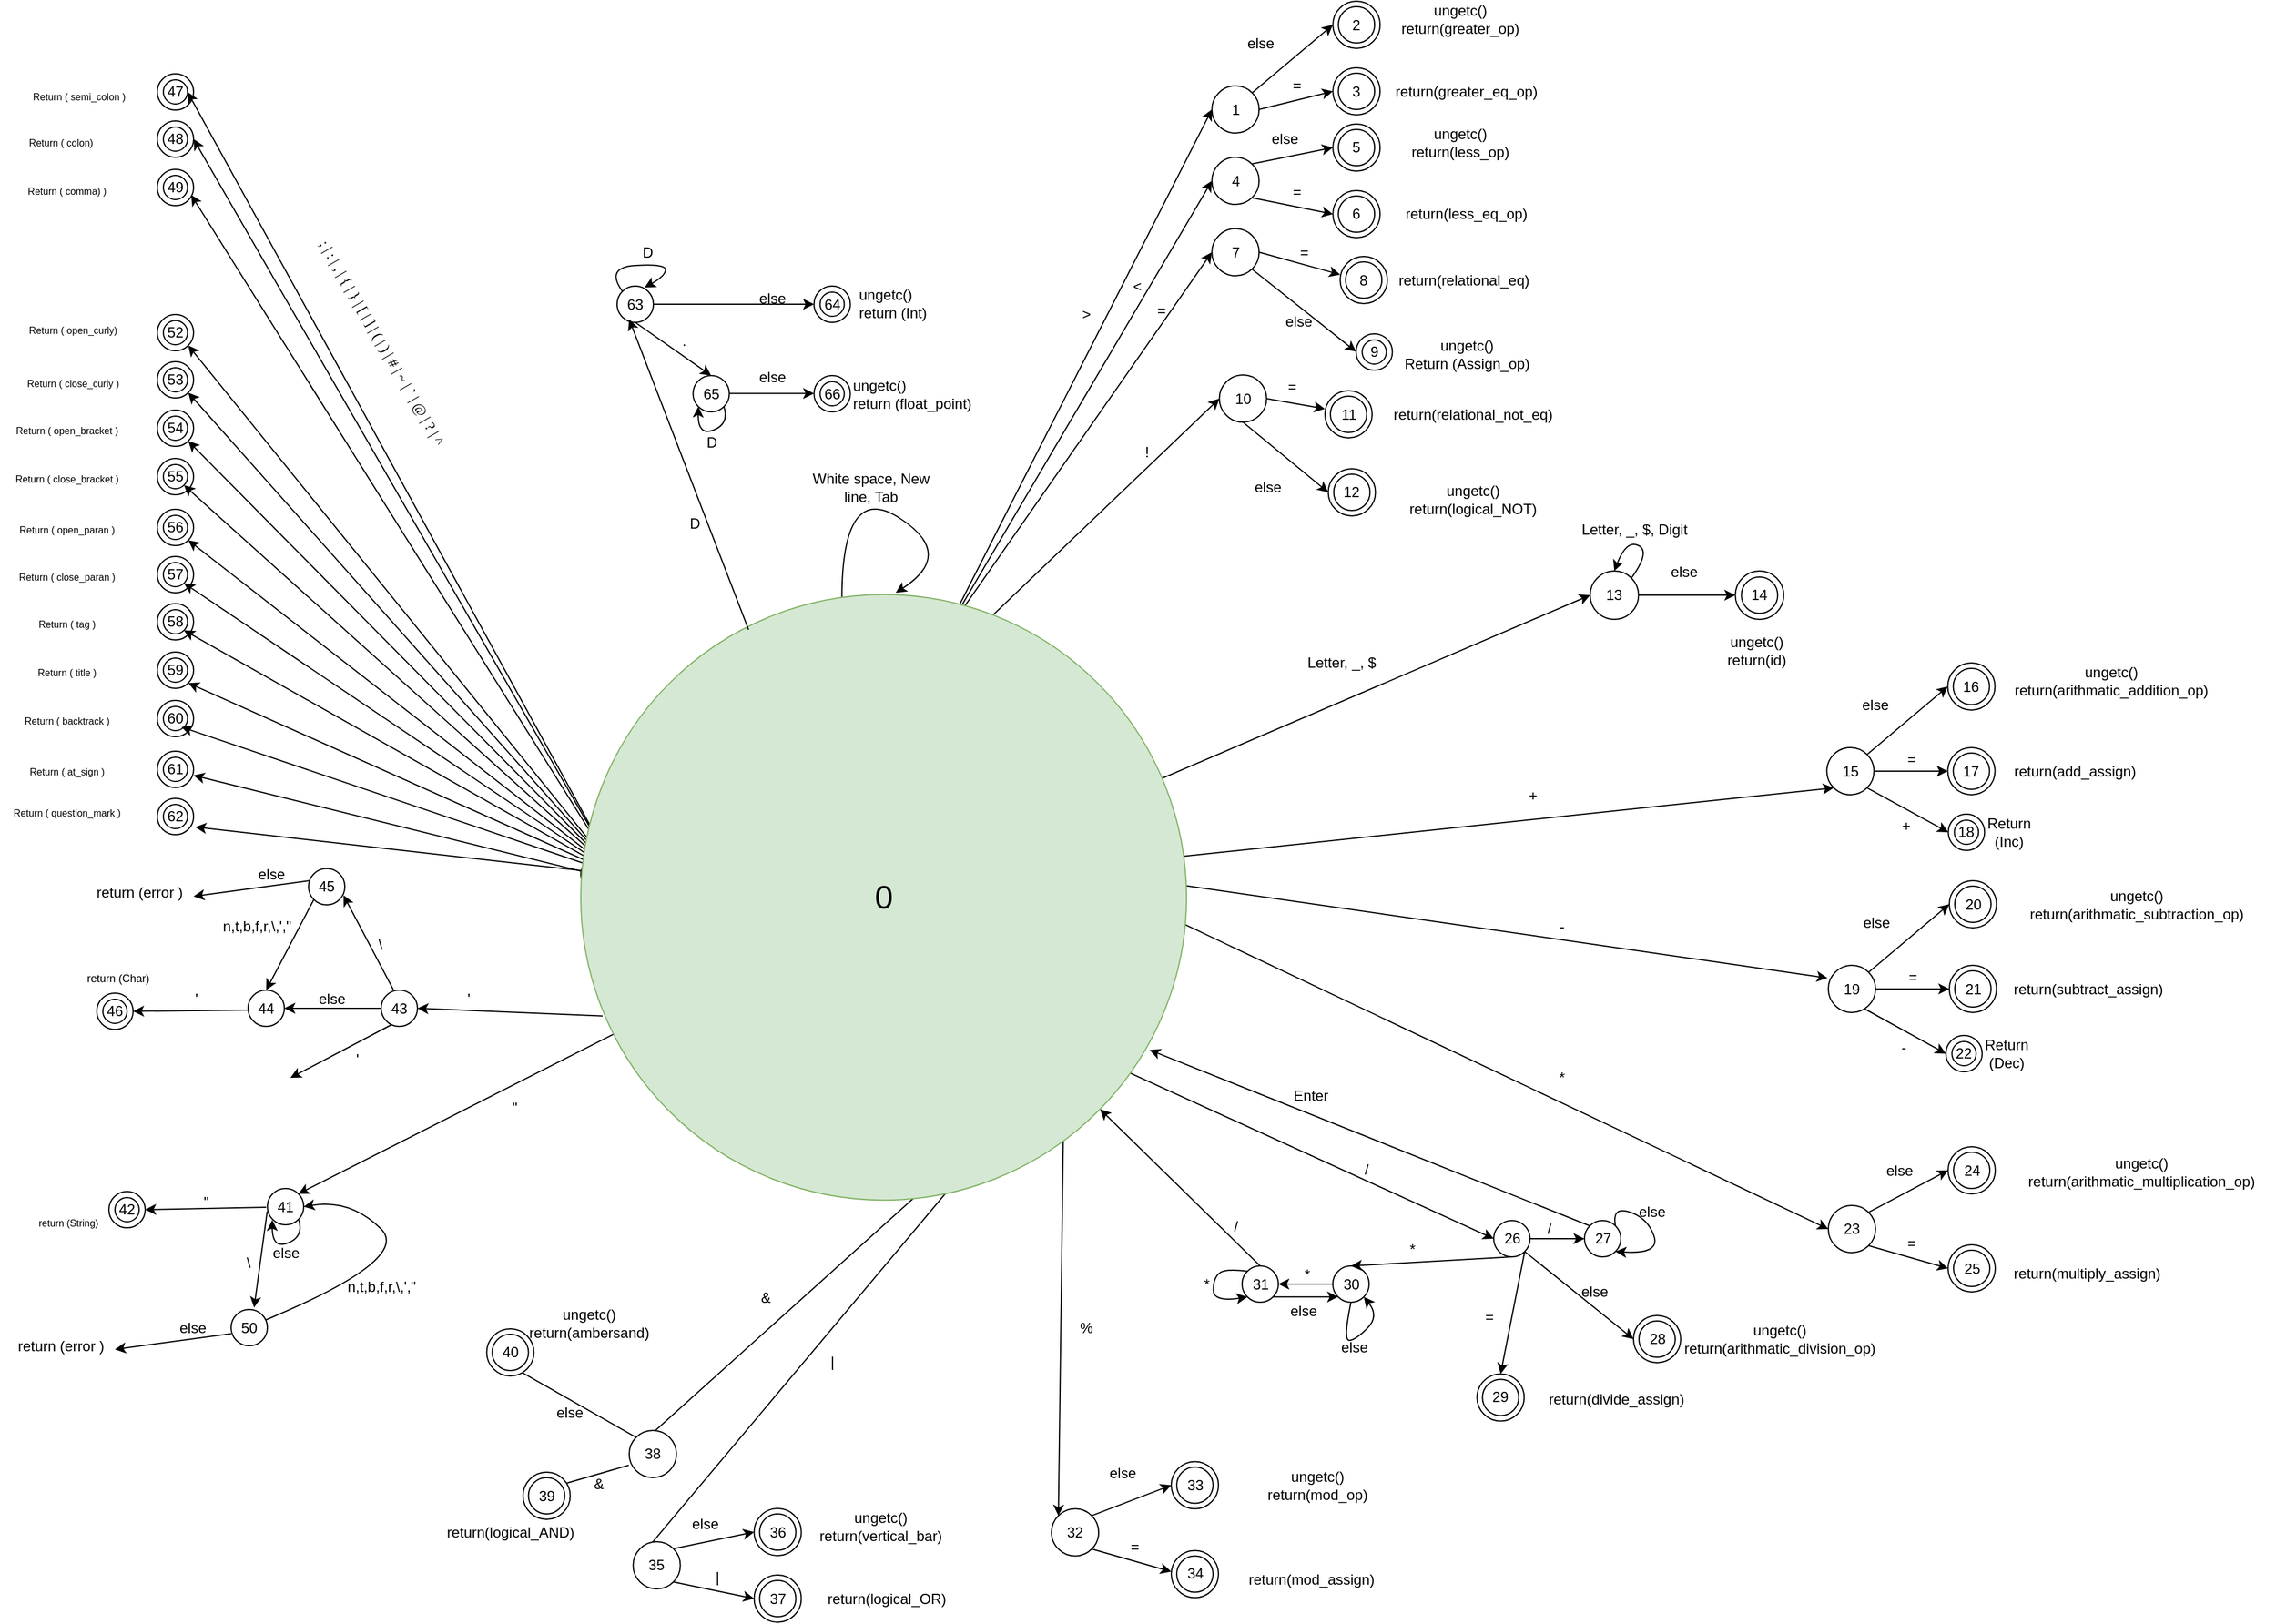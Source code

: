 <mxfile version="24.7.16">
  <diagram name="Page-1" id="lRpdXzTvYQ2GezhW0-wi">
    <mxGraphModel dx="3138" dy="2522" grid="1" gridSize="10" guides="1" tooltips="1" connect="1" arrows="1" fold="1" page="1" pageScale="1" pageWidth="1169" pageHeight="827" math="0" shadow="0">
      <root>
        <mxCell id="0" />
        <mxCell id="1" parent="0" />
        <mxCell id="61uXr8QTfpye8QH7Ok3g-214" value="" style="ellipse;whiteSpace=wrap;html=1;aspect=fixed;flipH=0;" parent="1" vertex="1">
          <mxGeometry x="347.58" y="-1319" width="39" height="39" as="geometry" />
        </mxCell>
        <mxCell id="4AbDWoIpbRsuX7BxDNey-69" value="" style="ellipse;whiteSpace=wrap;html=1;aspect=fixed;" parent="1" vertex="1">
          <mxGeometry x="140" y="-670" width="30" height="30" as="geometry" />
        </mxCell>
        <mxCell id="61uXr8QTfpye8QH7Ok3g-10" style="edgeStyle=orthogonalEdgeStyle;rounded=0;orthogonalLoop=1;jettySize=auto;html=1;exitX=1;exitY=0.5;exitDx=0;exitDy=0;entryX=0;entryY=0.5;entryDx=0;entryDy=0;" parent="1" source="61uXr8QTfpye8QH7Ok3g-4" target="61uXr8QTfpye8QH7Ok3g-9" edge="1">
          <mxGeometry relative="1" as="geometry" />
        </mxCell>
        <mxCell id="61uXr8QTfpye8QH7Ok3g-4" value="13" style="ellipse;whiteSpace=wrap;html=1;aspect=fixed;" parent="1" vertex="1">
          <mxGeometry x="554.17" y="-1059" width="40" height="40" as="geometry" />
        </mxCell>
        <mxCell id="4AbDWoIpbRsuX7BxDNey-5" value="" style="ellipse;whiteSpace=wrap;html=1;aspect=fixed;" parent="1" vertex="1">
          <mxGeometry x="850.17" y="-858" width="30" height="30" as="geometry" />
        </mxCell>
        <mxCell id="61uXr8QTfpye8QH7Ok3g-6" value="&lt;font style=&quot;font-size: 12px;&quot;&gt;Letter, _, $&lt;/font&gt;" style="text;html=1;align=center;verticalAlign=middle;whiteSpace=wrap;rounded=0;strokeWidth=1;fontSize=5;" parent="1" vertex="1">
          <mxGeometry x="313.75" y="-993" width="70" height="20" as="geometry" />
        </mxCell>
        <mxCell id="61uXr8QTfpye8QH7Ok3g-8" value="&lt;font style=&quot;font-size: 12px;&quot;&gt;Letter, _, $, Digit&lt;/font&gt;" style="text;html=1;align=center;verticalAlign=middle;whiteSpace=wrap;rounded=0;strokeWidth=1;fontSize=5;" parent="1" vertex="1">
          <mxGeometry x="541.17" y="-1103" width="100" height="20" as="geometry" />
        </mxCell>
        <mxCell id="4AbDWoIpbRsuX7BxDNey-7" value="18" style="ellipse;whiteSpace=wrap;html=1;aspect=fixed;" parent="1" vertex="1">
          <mxGeometry x="855.17" y="-853" width="20" height="20" as="geometry" />
        </mxCell>
        <mxCell id="61uXr8QTfpye8QH7Ok3g-9" value="" style="ellipse;whiteSpace=wrap;html=1;aspect=fixed;" parent="1" vertex="1">
          <mxGeometry x="674.17" y="-1059" width="40" height="40" as="geometry" />
        </mxCell>
        <mxCell id="61uXr8QTfpye8QH7Ok3g-11" value="&lt;font style=&quot;font-size: 12px;&quot;&gt;else&lt;/font&gt;" style="text;html=1;align=center;verticalAlign=middle;whiteSpace=wrap;rounded=0;strokeWidth=1;fontSize=5;" parent="1" vertex="1">
          <mxGeometry x="602.17" y="-1069" width="60" height="22" as="geometry" />
        </mxCell>
        <mxCell id="61uXr8QTfpye8QH7Ok3g-12" value="14" style="ellipse;whiteSpace=wrap;html=1;aspect=fixed;" parent="1" vertex="1">
          <mxGeometry x="679.17" y="-1054" width="30" height="30" as="geometry" />
        </mxCell>
        <mxCell id="61uXr8QTfpye8QH7Ok3g-14" value="&lt;font style=&quot;font-size: 12px;&quot;&gt;ungetc()&lt;/font&gt;&lt;div&gt;&lt;font style=&quot;font-size: 12px;&quot;&gt;return(id)&lt;/font&gt;&lt;/div&gt;" style="text;html=1;align=center;verticalAlign=middle;whiteSpace=wrap;rounded=0;strokeWidth=1;fontSize=5;" parent="1" vertex="1">
          <mxGeometry x="657.17" y="-1013" width="70" height="40" as="geometry" />
        </mxCell>
        <mxCell id="4AbDWoIpbRsuX7BxDNey-11" value="" style="endArrow=classic;html=1;rounded=0;exitX=1;exitY=1;exitDx=0;exitDy=0;entryX=0;entryY=0.5;entryDx=0;entryDy=0;" parent="1" source="61uXr8QTfpye8QH7Ok3g-49" target="4AbDWoIpbRsuX7BxDNey-5" edge="1">
          <mxGeometry width="50" height="50" relative="1" as="geometry">
            <mxPoint x="1039.75" y="-924.0" as="sourcePoint" />
            <mxPoint x="1103.75" y="-939" as="targetPoint" />
          </mxGeometry>
        </mxCell>
        <mxCell id="61uXr8QTfpye8QH7Ok3g-15" value="" style="curved=1;endArrow=classic;html=1;rounded=0;exitX=0.431;exitY=0.006;exitDx=0;exitDy=0;exitPerimeter=0;entryX=0.52;entryY=-0.003;entryDx=0;entryDy=0;entryPerimeter=0;" parent="1" source="4AbDWoIpbRsuX7BxDNey-232" target="4AbDWoIpbRsuX7BxDNey-232" edge="1">
          <mxGeometry width="50" height="50" relative="1" as="geometry">
            <mxPoint x="384.83" y="-906.5" as="sourcePoint" />
            <mxPoint x="371.0" y="-912.5" as="targetPoint" />
            <Array as="points">
              <mxPoint x="-64" y="-1133" />
              <mxPoint x="30" y="-1073" />
            </Array>
          </mxGeometry>
        </mxCell>
        <mxCell id="4AbDWoIpbRsuX7BxDNey-13" value="Return&lt;div&gt;(Inc)&lt;/div&gt;" style="text;html=1;align=center;verticalAlign=middle;resizable=0;points=[];autosize=1;strokeColor=none;fillColor=none;" parent="1" vertex="1">
          <mxGeometry x="870.17" y="-863" width="60" height="40" as="geometry" />
        </mxCell>
        <mxCell id="61uXr8QTfpye8QH7Ok3g-16" value="" style="curved=1;endArrow=classic;html=1;rounded=0;entryX=0.5;entryY=0;entryDx=0;entryDy=0;exitX=1;exitY=0;exitDx=0;exitDy=0;" parent="1" edge="1">
          <mxGeometry width="50" height="50" relative="1" as="geometry">
            <mxPoint x="588.17" y="-1053" as="sourcePoint" />
            <mxPoint x="574.17" y="-1059" as="targetPoint" />
            <Array as="points">
              <mxPoint x="604.17" y="-1075" />
              <mxPoint x="584.17" y="-1085" />
            </Array>
          </mxGeometry>
        </mxCell>
        <mxCell id="61uXr8QTfpye8QH7Ok3g-19" value="&lt;font style=&quot;font-size: 12px;&quot;&gt;White space, New line, Tab&lt;/font&gt;" style="text;html=1;align=center;verticalAlign=middle;whiteSpace=wrap;rounded=0;strokeWidth=1;fontSize=5;" parent="1" vertex="1">
          <mxGeometry x="-90" y="-1143.5" width="100" height="30" as="geometry" />
        </mxCell>
        <mxCell id="4AbDWoIpbRsuX7BxDNey-26" value="+" style="text;html=1;align=center;verticalAlign=middle;resizable=0;points=[];autosize=1;strokeColor=none;fillColor=none;" parent="1" vertex="1">
          <mxGeometry x="800.17" y="-863" width="30" height="30" as="geometry" />
        </mxCell>
        <mxCell id="4AbDWoIpbRsuX7BxDNey-50" value="26" style="ellipse;whiteSpace=wrap;html=1;aspect=fixed;" parent="1" vertex="1">
          <mxGeometry x="474.5" y="-522" width="30" height="30" as="geometry" />
        </mxCell>
        <mxCell id="4AbDWoIpbRsuX7BxDNey-52" value="27" style="ellipse;whiteSpace=wrap;html=1;aspect=fixed;" parent="1" vertex="1">
          <mxGeometry x="549.5" y="-522" width="30" height="30" as="geometry" />
        </mxCell>
        <mxCell id="4AbDWoIpbRsuX7BxDNey-53" value="30" style="ellipse;whiteSpace=wrap;html=1;aspect=fixed;" parent="1" vertex="1">
          <mxGeometry x="341.5" y="-484.5" width="30" height="30" as="geometry" />
        </mxCell>
        <mxCell id="4AbDWoIpbRsuX7BxDNey-56" value="" style="endArrow=classic;html=1;rounded=0;exitX=0.902;exitY=0.788;exitDx=0;exitDy=0;entryX=0;entryY=0.5;entryDx=0;entryDy=0;exitPerimeter=0;" parent="1" source="4AbDWoIpbRsuX7BxDNey-232" target="4AbDWoIpbRsuX7BxDNey-50" edge="1">
          <mxGeometry width="50" height="50" relative="1" as="geometry">
            <mxPoint x="439.5" y="-507" as="sourcePoint" />
            <mxPoint x="469.5" y="-512" as="targetPoint" />
          </mxGeometry>
        </mxCell>
        <mxCell id="4AbDWoIpbRsuX7BxDNey-57" value="/" style="text;html=1;align=center;verticalAlign=middle;resizable=0;points=[];autosize=1;strokeColor=none;fillColor=none;" parent="1" vertex="1">
          <mxGeometry x="353.75" y="-579.5" width="30" height="30" as="geometry" />
        </mxCell>
        <mxCell id="4AbDWoIpbRsuX7BxDNey-58" value="" style="endArrow=classic;html=1;rounded=0;exitX=1;exitY=0.5;exitDx=0;exitDy=0;entryX=0;entryY=0.5;entryDx=0;entryDy=0;" parent="1" source="4AbDWoIpbRsuX7BxDNey-50" target="4AbDWoIpbRsuX7BxDNey-52" edge="1">
          <mxGeometry width="50" height="50" relative="1" as="geometry">
            <mxPoint x="509.5" y="-503" as="sourcePoint" />
            <mxPoint x="573.5" y="-522" as="targetPoint" />
          </mxGeometry>
        </mxCell>
        <mxCell id="4AbDWoIpbRsuX7BxDNey-59" value="" style="endArrow=classic;html=1;rounded=0;exitX=0.5;exitY=1;exitDx=0;exitDy=0;entryX=0.5;entryY=0;entryDx=0;entryDy=0;" parent="1" source="4AbDWoIpbRsuX7BxDNey-50" target="4AbDWoIpbRsuX7BxDNey-53" edge="1">
          <mxGeometry width="50" height="50" relative="1" as="geometry">
            <mxPoint x="489.5" y="-392.24" as="sourcePoint" />
            <mxPoint x="529.5" y="-447" as="targetPoint" />
          </mxGeometry>
        </mxCell>
        <mxCell id="4AbDWoIpbRsuX7BxDNey-63" value="/" style="text;html=1;align=center;verticalAlign=middle;resizable=0;points=[];autosize=1;strokeColor=none;fillColor=none;" parent="1" vertex="1">
          <mxGeometry x="504.5" y="-530" width="30" height="30" as="geometry" />
        </mxCell>
        <mxCell id="4AbDWoIpbRsuX7BxDNey-66" value="*" style="text;html=1;align=center;verticalAlign=middle;resizable=0;points=[];autosize=1;strokeColor=none;fillColor=none;" parent="1" vertex="1">
          <mxGeometry x="391.58" y="-513" width="30" height="30" as="geometry" />
        </mxCell>
        <mxCell id="4AbDWoIpbRsuX7BxDNey-67" value="" style="curved=1;endArrow=classic;html=1;rounded=0;entryX=1;entryY=1;entryDx=0;entryDy=0;exitX=1;exitY=0;exitDx=0;exitDy=0;" parent="1" source="4AbDWoIpbRsuX7BxDNey-52" target="4AbDWoIpbRsuX7BxDNey-52" edge="1">
          <mxGeometry width="50" height="50" relative="1" as="geometry">
            <mxPoint x="559.5" y="-517" as="sourcePoint" />
            <mxPoint x="589.5" y="-547" as="targetPoint" />
            <Array as="points">
              <mxPoint x="572" y="-534" />
              <mxPoint x="602" y="-524" />
              <mxPoint x="612" y="-494" />
            </Array>
          </mxGeometry>
        </mxCell>
        <mxCell id="4AbDWoIpbRsuX7BxDNey-68" value="else" style="text;html=1;align=center;verticalAlign=middle;resizable=0;points=[];autosize=1;strokeColor=none;fillColor=none;" parent="1" vertex="1">
          <mxGeometry x="579.5" y="-544" width="50" height="30" as="geometry" />
        </mxCell>
        <mxCell id="4AbDWoIpbRsuX7BxDNey-70" value="" style="endArrow=classic;html=1;rounded=0;exitX=0;exitY=0;exitDx=0;exitDy=0;entryX=0.939;entryY=0.752;entryDx=0;entryDy=0;entryPerimeter=0;" parent="1" source="4AbDWoIpbRsuX7BxDNey-52" target="4AbDWoIpbRsuX7BxDNey-232" edge="1">
          <mxGeometry width="50" height="50" relative="1" as="geometry">
            <mxPoint x="564.21" y="-492" as="sourcePoint" />
            <mxPoint x="564.21" y="-447" as="targetPoint" />
            <Array as="points" />
          </mxGeometry>
        </mxCell>
        <mxCell id="4AbDWoIpbRsuX7BxDNey-72" value="Enter" style="text;html=1;align=center;verticalAlign=middle;resizable=0;points=[];autosize=1;strokeColor=none;fillColor=none;" parent="1" vertex="1">
          <mxGeometry x="297.58" y="-640.5" width="50" height="30" as="geometry" />
        </mxCell>
        <mxCell id="4AbDWoIpbRsuX7BxDNey-74" value="*" style="text;html=1;align=center;verticalAlign=middle;resizable=0;points=[];autosize=1;strokeColor=none;fillColor=none;" parent="1" vertex="1">
          <mxGeometry x="305" y="-492" width="30" height="30" as="geometry" />
        </mxCell>
        <mxCell id="4AbDWoIpbRsuX7BxDNey-76" value="" style="endArrow=classic;html=1;rounded=0;exitX=0.5;exitY=0;exitDx=0;exitDy=0;" parent="1" source="4AbDWoIpbRsuX7BxDNey-78" target="4AbDWoIpbRsuX7BxDNey-232" edge="1">
          <mxGeometry width="50" height="50" relative="1" as="geometry">
            <mxPoint x="499.5" y="-427" as="sourcePoint" />
            <mxPoint x="552" y="-432" as="targetPoint" />
          </mxGeometry>
        </mxCell>
        <mxCell id="4AbDWoIpbRsuX7BxDNey-77" value="/" style="text;html=1;align=center;verticalAlign=middle;resizable=0;points=[];autosize=1;strokeColor=none;fillColor=none;" parent="1" vertex="1">
          <mxGeometry x="246.08" y="-532" width="30" height="30" as="geometry" />
        </mxCell>
        <mxCell id="4AbDWoIpbRsuX7BxDNey-78" value="31" style="ellipse;whiteSpace=wrap;html=1;aspect=fixed;" parent="1" vertex="1">
          <mxGeometry x="266.5" y="-484.5" width="30" height="30" as="geometry" />
        </mxCell>
        <mxCell id="4AbDWoIpbRsuX7BxDNey-79" value="" style="endArrow=classic;html=1;rounded=0;entryX=1;entryY=0.5;entryDx=0;entryDy=0;exitX=0;exitY=0.5;exitDx=0;exitDy=0;" parent="1" source="4AbDWoIpbRsuX7BxDNey-53" target="4AbDWoIpbRsuX7BxDNey-78" edge="1">
          <mxGeometry width="50" height="50" relative="1" as="geometry">
            <mxPoint x="288" y="-447.5" as="sourcePoint" />
            <mxPoint x="353" y="-419.5" as="targetPoint" />
          </mxGeometry>
        </mxCell>
        <mxCell id="4AbDWoIpbRsuX7BxDNey-81" value="" style="endArrow=classic;html=1;rounded=0;exitX=1;exitY=1;exitDx=0;exitDy=0;entryX=0;entryY=1;entryDx=0;entryDy=0;" parent="1" source="4AbDWoIpbRsuX7BxDNey-78" target="4AbDWoIpbRsuX7BxDNey-53" edge="1">
          <mxGeometry width="50" height="50" relative="1" as="geometry">
            <mxPoint x="247" y="-418.5" as="sourcePoint" />
            <mxPoint x="342.75" y="-457.5" as="targetPoint" />
          </mxGeometry>
        </mxCell>
        <mxCell id="4AbDWoIpbRsuX7BxDNey-82" value="*" style="text;html=1;align=center;verticalAlign=middle;resizable=0;points=[];autosize=1;strokeColor=none;fillColor=none;" parent="1" vertex="1">
          <mxGeometry x="221.5" y="-484.5" width="30" height="30" as="geometry" />
        </mxCell>
        <mxCell id="4AbDWoIpbRsuX7BxDNey-89" value="" style="curved=1;endArrow=classic;html=1;rounded=0;entryX=0;entryY=1;entryDx=0;entryDy=0;exitX=0;exitY=0;exitDx=0;exitDy=0;" parent="1" source="4AbDWoIpbRsuX7BxDNey-78" target="4AbDWoIpbRsuX7BxDNey-78" edge="1">
          <mxGeometry width="50" height="50" relative="1" as="geometry">
            <mxPoint x="215.5" y="-476.5" as="sourcePoint" />
            <mxPoint x="215.5" y="-454.5" as="targetPoint" />
            <Array as="points">
              <mxPoint x="252.75" y="-482.5" />
              <mxPoint x="242.75" y="-474.5" />
              <mxPoint x="242.75" y="-454.5" />
            </Array>
          </mxGeometry>
        </mxCell>
        <mxCell id="4AbDWoIpbRsuX7BxDNey-90" value="else" style="text;html=1;align=center;verticalAlign=middle;resizable=0;points=[];autosize=1;strokeColor=none;fillColor=none;" parent="1" vertex="1">
          <mxGeometry x="291.5" y="-462.5" width="50" height="30" as="geometry" />
        </mxCell>
        <mxCell id="4AbDWoIpbRsuX7BxDNey-93" value="63" style="ellipse;whiteSpace=wrap;html=1;aspect=fixed;" parent="1" vertex="1">
          <mxGeometry x="-250" y="-1294.5" width="30" height="30" as="geometry" />
        </mxCell>
        <mxCell id="4AbDWoIpbRsuX7BxDNey-94" value="65" style="ellipse;whiteSpace=wrap;html=1;aspect=fixed;" parent="1" vertex="1">
          <mxGeometry x="-187.25" y="-1220.5" width="30" height="30" as="geometry" />
        </mxCell>
        <mxCell id="4AbDWoIpbRsuX7BxDNey-95" value="" style="ellipse;whiteSpace=wrap;html=1;aspect=fixed;" parent="1" vertex="1">
          <mxGeometry x="-87.25" y="-1294.5" width="30" height="30" as="geometry" />
        </mxCell>
        <mxCell id="4AbDWoIpbRsuX7BxDNey-96" value="" style="ellipse;whiteSpace=wrap;html=1;aspect=fixed;" parent="1" vertex="1">
          <mxGeometry x="-87.25" y="-1220.5" width="30" height="30" as="geometry" />
        </mxCell>
        <mxCell id="4AbDWoIpbRsuX7BxDNey-97" value="64" style="ellipse;whiteSpace=wrap;html=1;aspect=fixed;" parent="1" vertex="1">
          <mxGeometry x="-82.25" y="-1289.5" width="20" height="20" as="geometry" />
        </mxCell>
        <mxCell id="4AbDWoIpbRsuX7BxDNey-98" value="66" style="ellipse;whiteSpace=wrap;html=1;aspect=fixed;" parent="1" vertex="1">
          <mxGeometry x="-82.25" y="-1215.5" width="20" height="20" as="geometry" />
        </mxCell>
        <mxCell id="4AbDWoIpbRsuX7BxDNey-101" value="" style="endArrow=classic;html=1;rounded=0;exitX=1;exitY=0.5;exitDx=0;exitDy=0;entryX=0;entryY=0.5;entryDx=0;entryDy=0;" parent="1" source="4AbDWoIpbRsuX7BxDNey-93" target="4AbDWoIpbRsuX7BxDNey-95" edge="1">
          <mxGeometry width="50" height="50" relative="1" as="geometry">
            <mxPoint x="-157.25" y="-1275.5" as="sourcePoint" />
            <mxPoint x="-93.25" y="-1294.5" as="targetPoint" />
          </mxGeometry>
        </mxCell>
        <mxCell id="4AbDWoIpbRsuX7BxDNey-102" value="" style="endArrow=classic;html=1;rounded=0;exitX=1;exitY=0.5;exitDx=0;exitDy=0;entryX=0;entryY=0.5;entryDx=0;entryDy=0;" parent="1" edge="1">
          <mxGeometry width="50" height="50" relative="1" as="geometry">
            <mxPoint x="-157.25" y="-1205.74" as="sourcePoint" />
            <mxPoint x="-87.25" y="-1205.74" as="targetPoint" />
          </mxGeometry>
        </mxCell>
        <mxCell id="4AbDWoIpbRsuX7BxDNey-103" value="" style="endArrow=classic;html=1;rounded=0;exitX=0.5;exitY=1;exitDx=0;exitDy=0;entryX=0.5;entryY=0;entryDx=0;entryDy=0;" parent="1" source="4AbDWoIpbRsuX7BxDNey-93" target="4AbDWoIpbRsuX7BxDNey-94" edge="1">
          <mxGeometry width="50" height="50" relative="1" as="geometry">
            <mxPoint x="-230.25" y="-1234.5" as="sourcePoint" />
            <mxPoint x="-187.25" y="-1205.5" as="targetPoint" />
          </mxGeometry>
        </mxCell>
        <mxCell id="4AbDWoIpbRsuX7BxDNey-104" value="." style="text;html=1;align=center;verticalAlign=middle;resizable=0;points=[];autosize=1;strokeColor=none;fillColor=none;" parent="1" vertex="1">
          <mxGeometry x="-210" y="-1264.5" width="30" height="30" as="geometry" />
        </mxCell>
        <mxCell id="4AbDWoIpbRsuX7BxDNey-105" value="else" style="text;html=1;align=center;verticalAlign=middle;resizable=0;points=[];autosize=1;strokeColor=none;fillColor=none;" parent="1" vertex="1">
          <mxGeometry x="-147.25" y="-1299.5" width="50" height="30" as="geometry" />
        </mxCell>
        <mxCell id="4AbDWoIpbRsuX7BxDNey-106" value="else" style="text;html=1;align=center;verticalAlign=middle;resizable=0;points=[];autosize=1;strokeColor=none;fillColor=none;" parent="1" vertex="1">
          <mxGeometry x="-147.25" y="-1234.5" width="50" height="30" as="geometry" />
        </mxCell>
        <mxCell id="4AbDWoIpbRsuX7BxDNey-110" value="" style="curved=1;endArrow=classic;html=1;rounded=0;entryX=0.759;entryY=0.041;entryDx=0;entryDy=0;exitX=0;exitY=0;exitDx=0;exitDy=0;entryPerimeter=0;" parent="1" source="4AbDWoIpbRsuX7BxDNey-93" target="4AbDWoIpbRsuX7BxDNey-93" edge="1">
          <mxGeometry width="50" height="50" relative="1" as="geometry">
            <mxPoint x="-194.5" y="-1319.5" as="sourcePoint" />
            <mxPoint x="-194.5" y="-1297.5" as="targetPoint" />
            <Array as="points">
              <mxPoint x="-260" y="-1310" />
              <mxPoint x="-210" y="-1313" />
              <mxPoint x="-210" y="-1303" />
            </Array>
          </mxGeometry>
        </mxCell>
        <mxCell id="4AbDWoIpbRsuX7BxDNey-111" value="D" style="text;html=1;align=center;verticalAlign=middle;resizable=0;points=[];autosize=1;strokeColor=none;fillColor=none;" parent="1" vertex="1">
          <mxGeometry x="-240" y="-1337.5" width="30" height="30" as="geometry" />
        </mxCell>
        <mxCell id="4AbDWoIpbRsuX7BxDNey-114" value="" style="curved=1;endArrow=classic;html=1;rounded=0;entryX=0;entryY=1;entryDx=0;entryDy=0;exitX=1;exitY=1;exitDx=0;exitDy=0;" parent="1" source="4AbDWoIpbRsuX7BxDNey-94" target="4AbDWoIpbRsuX7BxDNey-94" edge="1">
          <mxGeometry width="50" height="50" relative="1" as="geometry">
            <mxPoint x="-174.25" y="-1174.5" as="sourcePoint" />
            <mxPoint x="-174.25" y="-1152.5" as="targetPoint" />
            <Array as="points">
              <mxPoint x="-157.25" y="-1180.5" />
              <mxPoint x="-183.25" y="-1170.5" />
            </Array>
          </mxGeometry>
        </mxCell>
        <mxCell id="4AbDWoIpbRsuX7BxDNey-115" value="D" style="text;html=1;align=center;verticalAlign=middle;resizable=0;points=[];autosize=1;strokeColor=none;fillColor=none;" parent="1" vertex="1">
          <mxGeometry x="-187.25" y="-1180.5" width="30" height="30" as="geometry" />
        </mxCell>
        <mxCell id="4AbDWoIpbRsuX7BxDNey-116" value="ungetc()&lt;div&gt;return (Int)&lt;/div&gt;" style="text;html=1;align=left;verticalAlign=middle;resizable=0;points=[];autosize=1;strokeColor=none;fillColor=none;" parent="1" vertex="1">
          <mxGeometry x="-52.25" y="-1300.5" width="80" height="40" as="geometry" />
        </mxCell>
        <mxCell id="4AbDWoIpbRsuX7BxDNey-117" value="ungetc()&lt;div&gt;return (float_point)&lt;/div&gt;" style="text;html=1;align=left;verticalAlign=middle;resizable=0;points=[];autosize=1;strokeColor=none;fillColor=none;" parent="1" vertex="1">
          <mxGeometry x="-57.25" y="-1225.5" width="120" height="40" as="geometry" />
        </mxCell>
        <mxCell id="4AbDWoIpbRsuX7BxDNey-120" value="43" style="ellipse;whiteSpace=wrap;html=1;aspect=fixed;" parent="1" vertex="1">
          <mxGeometry x="-445" y="-712.5" width="30" height="30" as="geometry" />
        </mxCell>
        <mxCell id="4AbDWoIpbRsuX7BxDNey-121" value="41" style="ellipse;whiteSpace=wrap;html=1;aspect=fixed;" parent="1" vertex="1">
          <mxGeometry x="-539" y="-548.5" width="30" height="30" as="geometry" />
        </mxCell>
        <mxCell id="4AbDWoIpbRsuX7BxDNey-122" value="" style="ellipse;whiteSpace=wrap;html=1;aspect=fixed;" parent="1" vertex="1">
          <mxGeometry x="-680" y="-710" width="30" height="30" as="geometry" />
        </mxCell>
        <mxCell id="4AbDWoIpbRsuX7BxDNey-124" value="46" style="ellipse;whiteSpace=wrap;html=1;aspect=fixed;" parent="1" vertex="1">
          <mxGeometry x="-675" y="-705" width="20" height="20" as="geometry" />
        </mxCell>
        <mxCell id="4AbDWoIpbRsuX7BxDNey-126" value="" style="endArrow=classic;html=1;rounded=0;exitX=0.036;exitY=0.696;exitDx=0;exitDy=0;exitPerimeter=0;entryX=1;entryY=0.5;entryDx=0;entryDy=0;" parent="1" source="4AbDWoIpbRsuX7BxDNey-232" target="4AbDWoIpbRsuX7BxDNey-120" edge="1">
          <mxGeometry width="50" height="50" relative="1" as="geometry">
            <mxPoint x="-573.393" y="-588.107" as="sourcePoint" />
            <mxPoint x="-510" y="-613" as="targetPoint" />
          </mxGeometry>
        </mxCell>
        <mxCell id="4AbDWoIpbRsuX7BxDNey-127" value="&#39;" style="text;html=1;align=center;verticalAlign=middle;resizable=0;points=[];autosize=1;strokeColor=none;fillColor=none;" parent="1" vertex="1">
          <mxGeometry x="-612.95" y="-720" width="30" height="30" as="geometry" />
        </mxCell>
        <mxCell id="4AbDWoIpbRsuX7BxDNey-128" value="" style="endArrow=classic;html=1;rounded=0;exitX=0;exitY=0.5;exitDx=0;exitDy=0;entryX=1;entryY=0.5;entryDx=0;entryDy=0;" parent="1" source="4AbDWoIpbRsuX7BxDNey-120" target="4AbDWoIpbRsuX7BxDNey-136" edge="1">
          <mxGeometry width="50" height="50" relative="1" as="geometry">
            <mxPoint x="-494" y="-663.5" as="sourcePoint" />
            <mxPoint x="-484" y="-663.5" as="targetPoint" />
          </mxGeometry>
        </mxCell>
        <mxCell id="4AbDWoIpbRsuX7BxDNey-130" value="" style="endArrow=classic;html=1;rounded=0;entryX=1;entryY=0.5;entryDx=0;entryDy=0;" parent="1" target="4AbDWoIpbRsuX7BxDNey-143" edge="1">
          <mxGeometry width="50" height="50" relative="1" as="geometry">
            <mxPoint x="-540" y="-533" as="sourcePoint" />
            <mxPoint x="-479.0" y="-533.5" as="targetPoint" />
          </mxGeometry>
        </mxCell>
        <mxCell id="4AbDWoIpbRsuX7BxDNey-131" value="" style="endArrow=classic;html=1;rounded=0;entryX=1;entryY=0;entryDx=0;entryDy=0;" parent="1" source="4AbDWoIpbRsuX7BxDNey-232" target="4AbDWoIpbRsuX7BxDNey-121" edge="1">
          <mxGeometry width="50" height="50" relative="1" as="geometry">
            <mxPoint x="-573.393" y="-566.893" as="sourcePoint" />
            <mxPoint x="-529" y="-585.5" as="targetPoint" />
          </mxGeometry>
        </mxCell>
        <mxCell id="4AbDWoIpbRsuX7BxDNey-132" value="&quot;" style="text;html=1;align=center;verticalAlign=middle;resizable=0;points=[];autosize=1;strokeColor=none;fillColor=none;" parent="1" vertex="1">
          <mxGeometry x="-350" y="-630" width="30" height="30" as="geometry" />
        </mxCell>
        <mxCell id="4AbDWoIpbRsuX7BxDNey-134" value="else" style="text;html=1;align=center;verticalAlign=middle;resizable=0;points=[];autosize=1;strokeColor=none;fillColor=none;" parent="1" vertex="1">
          <mxGeometry x="-510.9" y="-720" width="50" height="30" as="geometry" />
        </mxCell>
        <mxCell id="4AbDWoIpbRsuX7BxDNey-136" value="44" style="ellipse;whiteSpace=wrap;html=1;aspect=fixed;" parent="1" vertex="1">
          <mxGeometry x="-555" y="-712.5" width="30" height="30" as="geometry" />
        </mxCell>
        <mxCell id="4AbDWoIpbRsuX7BxDNey-137" value="else" style="text;html=1;align=center;verticalAlign=middle;resizable=0;points=[];autosize=1;strokeColor=none;fillColor=none;" parent="1" vertex="1">
          <mxGeometry x="-549" y="-510" width="50" height="30" as="geometry" />
        </mxCell>
        <mxCell id="4AbDWoIpbRsuX7BxDNey-141" value="&#39;" style="text;html=1;align=center;verticalAlign=middle;resizable=0;points=[];autosize=1;strokeColor=none;fillColor=none;" parent="1" vertex="1">
          <mxGeometry x="-387.75" y="-720" width="30" height="30" as="geometry" />
        </mxCell>
        <mxCell id="4AbDWoIpbRsuX7BxDNey-143" value="" style="ellipse;whiteSpace=wrap;html=1;aspect=fixed;" parent="1" vertex="1">
          <mxGeometry x="-670" y="-546" width="30" height="30" as="geometry" />
        </mxCell>
        <mxCell id="4AbDWoIpbRsuX7BxDNey-144" value="42" style="ellipse;whiteSpace=wrap;html=1;aspect=fixed;" parent="1" vertex="1">
          <mxGeometry x="-665" y="-541" width="20" height="20" as="geometry" />
        </mxCell>
        <mxCell id="4AbDWoIpbRsuX7BxDNey-150" value="&lt;div style=&quot;font-size: 9px;&quot;&gt;return (Char)&lt;/div&gt;" style="text;html=1;align=left;verticalAlign=middle;resizable=0;points=[];autosize=1;strokeColor=none;fillColor=none;fontSize=9;" parent="1" vertex="1">
          <mxGeometry x="-690" y="-732.5" width="80" height="20" as="geometry" />
        </mxCell>
        <mxCell id="4AbDWoIpbRsuX7BxDNey-151" value="&lt;div style=&quot;font-size: 8px;&quot;&gt;return (String)&lt;/div&gt;" style="text;html=1;align=left;verticalAlign=middle;resizable=0;points=[];autosize=1;strokeColor=none;fillColor=none;fontSize=9;" parent="1" vertex="1">
          <mxGeometry x="-730" y="-530" width="70" height="20" as="geometry" />
        </mxCell>
        <mxCell id="4AbDWoIpbRsuX7BxDNey-152" value="" style="ellipse;whiteSpace=wrap;html=1;aspect=fixed;" parent="1" vertex="1">
          <mxGeometry x="-280" y="-823" width="30" height="30" as="geometry" />
        </mxCell>
        <mxCell id="4AbDWoIpbRsuX7BxDNey-154" value="" style="ellipse;whiteSpace=wrap;html=1;aspect=fixed;" parent="1" vertex="1">
          <mxGeometry x="-630" y="-1470" width="30" height="30" as="geometry" />
        </mxCell>
        <mxCell id="4AbDWoIpbRsuX7BxDNey-157" value="" style="endArrow=classic;html=1;rounded=0;exitX=1;exitY=0.5;exitDx=0;exitDy=0;entryX=1;entryY=0.5;entryDx=0;entryDy=0;" parent="1" source="4AbDWoIpbRsuX7BxDNey-152" target="4AbDWoIpbRsuX7BxDNey-163" edge="1">
          <mxGeometry width="50" height="50" relative="1" as="geometry">
            <mxPoint x="1235" y="368" as="sourcePoint" />
            <mxPoint x="1295" y="323" as="targetPoint" />
          </mxGeometry>
        </mxCell>
        <mxCell id="4AbDWoIpbRsuX7BxDNey-158" value="&lt;span style=&quot;line-height: 115%; font-family: &amp;quot;Times New Roman&amp;quot;, serif;&quot;&gt;&amp;nbsp;; | : | , | { | } | [ | ] | ( | ) | # | ~ | ` | @ | ? | ^&lt;/span&gt;" style="text;html=1;align=center;verticalAlign=middle;resizable=0;points=[];autosize=1;strokeColor=none;fillColor=none;rotation=60;" parent="1" vertex="1">
          <mxGeometry x="-555.0" y="-1264.5" width="220" height="30" as="geometry" />
        </mxCell>
        <mxCell id="4AbDWoIpbRsuX7BxDNey-163" value="47" style="ellipse;whiteSpace=wrap;html=1;aspect=fixed;" parent="1" vertex="1">
          <mxGeometry x="-625" y="-1465" width="20" height="20" as="geometry" />
        </mxCell>
        <mxCell id="4AbDWoIpbRsuX7BxDNey-164" value="&lt;font style=&quot;font-size: 8px;&quot;&gt;Return&amp;nbsp;&lt;/font&gt;&lt;span style=&quot;background-color: initial;&quot;&gt;( comma)&amp;nbsp;)&lt;/span&gt;" style="text;html=1;align=center;verticalAlign=middle;resizable=0;points=[];autosize=1;strokeColor=none;fillColor=none;fontSize=8;" parent="1" vertex="1">
          <mxGeometry x="-750" y="-1383.5" width="90" height="20" as="geometry" />
        </mxCell>
        <mxCell id="4AbDWoIpbRsuX7BxDNey-167" value="" style="ellipse;whiteSpace=wrap;html=1;aspect=fixed;" parent="1" vertex="1">
          <mxGeometry x="-630" y="-1431" width="30" height="30" as="geometry" />
        </mxCell>
        <mxCell id="4AbDWoIpbRsuX7BxDNey-168" value="48" style="ellipse;whiteSpace=wrap;html=1;aspect=fixed;" parent="1" vertex="1">
          <mxGeometry x="-625" y="-1426" width="20" height="20" as="geometry" />
        </mxCell>
        <mxCell id="4AbDWoIpbRsuX7BxDNey-169" value="&lt;font style=&quot;font-size: 8px;&quot;&gt;Return&amp;nbsp;&lt;/font&gt;&lt;span style=&quot;background-color: initial;&quot;&gt;( colon)&lt;/span&gt;" style="text;html=1;align=center;verticalAlign=middle;resizable=0;points=[];autosize=1;strokeColor=none;fillColor=none;fontSize=8;" parent="1" vertex="1">
          <mxGeometry x="-750" y="-1423.5" width="80" height="20" as="geometry" />
        </mxCell>
        <mxCell id="4AbDWoIpbRsuX7BxDNey-170" value="" style="ellipse;whiteSpace=wrap;html=1;aspect=fixed;" parent="1" vertex="1">
          <mxGeometry x="-630" y="-1391" width="30" height="30" as="geometry" />
        </mxCell>
        <mxCell id="4AbDWoIpbRsuX7BxDNey-171" value="49" style="ellipse;whiteSpace=wrap;html=1;aspect=fixed;" parent="1" vertex="1">
          <mxGeometry x="-625" y="-1386" width="20" height="20" as="geometry" />
        </mxCell>
        <mxCell id="4AbDWoIpbRsuX7BxDNey-172" value="&lt;font style=&quot;font-size: 8px;&quot;&gt;Return&amp;nbsp;&lt;/font&gt;&lt;span style=&quot;background-color: initial;&quot;&gt;( semi_colon&amp;nbsp;)&lt;/span&gt;" style="text;html=1;align=center;verticalAlign=middle;resizable=0;points=[];autosize=1;strokeColor=none;fillColor=none;fontSize=8;" parent="1" vertex="1">
          <mxGeometry x="-745" y="-1461.5" width="100" height="20" as="geometry" />
        </mxCell>
        <mxCell id="4AbDWoIpbRsuX7BxDNey-175" value="&lt;font style=&quot;font-size: 8px;&quot;&gt;Return&amp;nbsp;&lt;/font&gt;&lt;span style=&quot;background-color: initial;&quot;&gt;( open_curly)&lt;/span&gt;" style="text;html=1;align=center;verticalAlign=middle;resizable=0;points=[];autosize=1;strokeColor=none;fillColor=none;fontSize=8;" parent="1" vertex="1">
          <mxGeometry x="-750" y="-1268.5" width="100" height="20" as="geometry" />
        </mxCell>
        <mxCell id="4AbDWoIpbRsuX7BxDNey-178" value="&lt;font style=&quot;font-size: 8px;&quot;&gt;Return&amp;nbsp;&lt;/font&gt;&lt;span style=&quot;background-color: initial;&quot;&gt;( close&lt;/span&gt;_curly&lt;span style=&quot;background-color: initial;&quot;&gt;&amp;nbsp;)&lt;/span&gt;" style="text;html=1;align=center;verticalAlign=middle;resizable=0;points=[];autosize=1;strokeColor=none;fillColor=none;fontSize=8;" parent="1" vertex="1">
          <mxGeometry x="-750" y="-1224.5" width="100" height="20" as="geometry" />
        </mxCell>
        <mxCell id="4AbDWoIpbRsuX7BxDNey-179" value="" style="ellipse;whiteSpace=wrap;html=1;aspect=fixed;" parent="1" vertex="1">
          <mxGeometry x="-630" y="-1271" width="30" height="30" as="geometry" />
        </mxCell>
        <mxCell id="4AbDWoIpbRsuX7BxDNey-180" value="52" style="ellipse;whiteSpace=wrap;html=1;aspect=fixed;" parent="1" vertex="1">
          <mxGeometry x="-625" y="-1266" width="20" height="20" as="geometry" />
        </mxCell>
        <mxCell id="4AbDWoIpbRsuX7BxDNey-182" value="" style="ellipse;whiteSpace=wrap;html=1;aspect=fixed;" parent="1" vertex="1">
          <mxGeometry x="-630" y="-1232" width="30" height="30" as="geometry" />
        </mxCell>
        <mxCell id="4AbDWoIpbRsuX7BxDNey-183" value="53" style="ellipse;whiteSpace=wrap;html=1;aspect=fixed;" parent="1" vertex="1">
          <mxGeometry x="-625" y="-1227" width="20" height="20" as="geometry" />
        </mxCell>
        <mxCell id="4AbDWoIpbRsuX7BxDNey-185" value="" style="ellipse;whiteSpace=wrap;html=1;aspect=fixed;" parent="1" vertex="1">
          <mxGeometry x="-630" y="-1192" width="30" height="30" as="geometry" />
        </mxCell>
        <mxCell id="4AbDWoIpbRsuX7BxDNey-186" value="54" style="ellipse;whiteSpace=wrap;html=1;aspect=fixed;" parent="1" vertex="1">
          <mxGeometry x="-625" y="-1187" width="20" height="20" as="geometry" />
        </mxCell>
        <mxCell id="4AbDWoIpbRsuX7BxDNey-187" value="&lt;font style=&quot;font-size: 8px;&quot;&gt;Return&amp;nbsp;&lt;/font&gt;&lt;span style=&quot;background-color: initial;&quot;&gt;( open_bracket )&lt;/span&gt;" style="text;html=1;align=center;verticalAlign=middle;resizable=0;points=[];autosize=1;strokeColor=none;fillColor=none;fontSize=8;" parent="1" vertex="1">
          <mxGeometry x="-760" y="-1185.5" width="110" height="20" as="geometry" />
        </mxCell>
        <mxCell id="4AbDWoIpbRsuX7BxDNey-188" value="" style="ellipse;whiteSpace=wrap;html=1;aspect=fixed;" parent="1" vertex="1">
          <mxGeometry x="-630" y="-1152" width="30" height="30" as="geometry" />
        </mxCell>
        <mxCell id="4AbDWoIpbRsuX7BxDNey-189" value="55" style="ellipse;whiteSpace=wrap;html=1;aspect=fixed;" parent="1" vertex="1">
          <mxGeometry x="-625" y="-1147" width="20" height="20" as="geometry" />
        </mxCell>
        <mxCell id="4AbDWoIpbRsuX7BxDNey-190" value="&lt;font style=&quot;font-size: 8px;&quot;&gt;Return&amp;nbsp;&lt;/font&gt;&lt;span style=&quot;background-color: initial;&quot;&gt;( close_bracket )&lt;/span&gt;" style="text;html=1;align=center;verticalAlign=middle;resizable=0;points=[];autosize=1;strokeColor=none;fillColor=none;fontSize=8;" parent="1" vertex="1">
          <mxGeometry x="-760" y="-1145.5" width="110" height="20" as="geometry" />
        </mxCell>
        <mxCell id="4AbDWoIpbRsuX7BxDNey-191" value="" style="ellipse;whiteSpace=wrap;html=1;aspect=fixed;" parent="1" vertex="1">
          <mxGeometry x="-630" y="-1110" width="30" height="30" as="geometry" />
        </mxCell>
        <mxCell id="4AbDWoIpbRsuX7BxDNey-192" value="56" style="ellipse;whiteSpace=wrap;html=1;aspect=fixed;" parent="1" vertex="1">
          <mxGeometry x="-625" y="-1105" width="20" height="20" as="geometry" />
        </mxCell>
        <mxCell id="4AbDWoIpbRsuX7BxDNey-193" value="&lt;font style=&quot;font-size: 8px;&quot;&gt;Return&amp;nbsp;&lt;/font&gt;&lt;span style=&quot;background-color: initial;&quot;&gt;( open_paran )&lt;/span&gt;" style="text;html=1;align=center;verticalAlign=middle;resizable=0;points=[];autosize=1;strokeColor=none;fillColor=none;fontSize=8;" parent="1" vertex="1">
          <mxGeometry x="-755" y="-1103.5" width="100" height="20" as="geometry" />
        </mxCell>
        <mxCell id="4AbDWoIpbRsuX7BxDNey-194" value="" style="ellipse;whiteSpace=wrap;html=1;aspect=fixed;" parent="1" vertex="1">
          <mxGeometry x="-630" y="-1071" width="30" height="30" as="geometry" />
        </mxCell>
        <mxCell id="4AbDWoIpbRsuX7BxDNey-195" value="57" style="ellipse;whiteSpace=wrap;html=1;aspect=fixed;" parent="1" vertex="1">
          <mxGeometry x="-625" y="-1066" width="20" height="20" as="geometry" />
        </mxCell>
        <mxCell id="4AbDWoIpbRsuX7BxDNey-196" value="&lt;font style=&quot;font-size: 8px;&quot;&gt;Return&amp;nbsp;&lt;/font&gt;&lt;span style=&quot;background-color: initial;&quot;&gt;( close_paran )&lt;/span&gt;" style="text;html=1;align=center;verticalAlign=middle;resizable=0;points=[];autosize=1;strokeColor=none;fillColor=none;fontSize=8;" parent="1" vertex="1">
          <mxGeometry x="-755" y="-1064.5" width="100" height="20" as="geometry" />
        </mxCell>
        <mxCell id="4AbDWoIpbRsuX7BxDNey-197" value="" style="ellipse;whiteSpace=wrap;html=1;aspect=fixed;" parent="1" vertex="1">
          <mxGeometry x="-630" y="-1032" width="30" height="30" as="geometry" />
        </mxCell>
        <mxCell id="4AbDWoIpbRsuX7BxDNey-198" value="58" style="ellipse;whiteSpace=wrap;html=1;aspect=fixed;" parent="1" vertex="1">
          <mxGeometry x="-625" y="-1027" width="20" height="20" as="geometry" />
        </mxCell>
        <mxCell id="4AbDWoIpbRsuX7BxDNey-199" value="&lt;font style=&quot;font-size: 8px;&quot;&gt;Return&amp;nbsp;&lt;/font&gt;&lt;span style=&quot;background-color: initial;&quot;&gt;( tag )&lt;/span&gt;" style="text;html=1;align=center;verticalAlign=middle;resizable=0;points=[];autosize=1;strokeColor=none;fillColor=none;fontSize=8;" parent="1" vertex="1">
          <mxGeometry x="-740" y="-1025.5" width="70" height="20" as="geometry" />
        </mxCell>
        <mxCell id="4AbDWoIpbRsuX7BxDNey-200" value="" style="ellipse;whiteSpace=wrap;html=1;aspect=fixed;" parent="1" vertex="1">
          <mxGeometry x="-630" y="-992" width="30" height="30" as="geometry" />
        </mxCell>
        <mxCell id="4AbDWoIpbRsuX7BxDNey-201" value="59" style="ellipse;whiteSpace=wrap;html=1;aspect=fixed;" parent="1" vertex="1">
          <mxGeometry x="-625" y="-987" width="20" height="20" as="geometry" />
        </mxCell>
        <mxCell id="4AbDWoIpbRsuX7BxDNey-202" value="&lt;font style=&quot;font-size: 8px;&quot;&gt;Return&amp;nbsp;&lt;/font&gt;&lt;span style=&quot;background-color: initial;&quot;&gt;( title )&lt;/span&gt;" style="text;html=1;align=center;verticalAlign=middle;resizable=0;points=[];autosize=1;strokeColor=none;fillColor=none;fontSize=8;" parent="1" vertex="1">
          <mxGeometry x="-740" y="-985.5" width="70" height="20" as="geometry" />
        </mxCell>
        <mxCell id="4AbDWoIpbRsuX7BxDNey-203" value="" style="ellipse;whiteSpace=wrap;html=1;aspect=fixed;" parent="1" vertex="1">
          <mxGeometry x="-630" y="-952" width="30" height="30" as="geometry" />
        </mxCell>
        <mxCell id="4AbDWoIpbRsuX7BxDNey-204" value="60" style="ellipse;whiteSpace=wrap;html=1;aspect=fixed;" parent="1" vertex="1">
          <mxGeometry x="-625" y="-947" width="20" height="20" as="geometry" />
        </mxCell>
        <mxCell id="4AbDWoIpbRsuX7BxDNey-205" value="&lt;font style=&quot;font-size: 8px;&quot;&gt;Return&amp;nbsp;&lt;/font&gt;&lt;span style=&quot;background-color: initial;&quot;&gt;( backtrack )&lt;/span&gt;" style="text;html=1;align=center;verticalAlign=middle;resizable=0;points=[];autosize=1;strokeColor=none;fillColor=none;fontSize=8;" parent="1" vertex="1">
          <mxGeometry x="-750" y="-945.5" width="90" height="20" as="geometry" />
        </mxCell>
        <mxCell id="4AbDWoIpbRsuX7BxDNey-206" value="" style="ellipse;whiteSpace=wrap;html=1;aspect=fixed;" parent="1" vertex="1">
          <mxGeometry x="-630" y="-910" width="30" height="30" as="geometry" />
        </mxCell>
        <mxCell id="4AbDWoIpbRsuX7BxDNey-207" value="61" style="ellipse;whiteSpace=wrap;html=1;aspect=fixed;" parent="1" vertex="1">
          <mxGeometry x="-625" y="-905" width="20" height="20" as="geometry" />
        </mxCell>
        <mxCell id="4AbDWoIpbRsuX7BxDNey-208" value="&lt;font style=&quot;font-size: 8px;&quot;&gt;Return&amp;nbsp;&lt;/font&gt;&lt;span style=&quot;background-color: initial;&quot;&gt;( at_sign )&lt;/span&gt;" style="text;html=1;align=center;verticalAlign=middle;resizable=0;points=[];autosize=1;strokeColor=none;fillColor=none;fontSize=8;" parent="1" vertex="1">
          <mxGeometry x="-750" y="-903.5" width="90" height="20" as="geometry" />
        </mxCell>
        <mxCell id="4AbDWoIpbRsuX7BxDNey-214" value="" style="endArrow=classic;html=1;rounded=0;exitX=1;exitY=0.5;exitDx=0;exitDy=0;entryX=1;entryY=0.5;entryDx=0;entryDy=0;" parent="1" source="4AbDWoIpbRsuX7BxDNey-152" target="4AbDWoIpbRsuX7BxDNey-167" edge="1">
          <mxGeometry width="50" height="50" relative="1" as="geometry">
            <mxPoint x="1265" y="333" as="sourcePoint" />
            <mxPoint x="1405" y="303" as="targetPoint" />
          </mxGeometry>
        </mxCell>
        <mxCell id="4AbDWoIpbRsuX7BxDNey-215" value="" style="endArrow=classic;html=1;rounded=0;exitX=1;exitY=0.5;exitDx=0;exitDy=0;entryX=1.148;entryY=0.804;entryDx=0;entryDy=0;entryPerimeter=0;" parent="1" source="4AbDWoIpbRsuX7BxDNey-152" target="4AbDWoIpbRsuX7BxDNey-171" edge="1">
          <mxGeometry width="50" height="50" relative="1" as="geometry">
            <mxPoint x="1275" y="343" as="sourcePoint" />
            <mxPoint x="1415" y="313" as="targetPoint" />
          </mxGeometry>
        </mxCell>
        <mxCell id="4AbDWoIpbRsuX7BxDNey-218" value="" style="endArrow=classic;html=1;rounded=0;exitX=1;exitY=0.5;exitDx=0;exitDy=0;entryX=1;entryY=1;entryDx=0;entryDy=0;" parent="1" source="4AbDWoIpbRsuX7BxDNey-152" target="4AbDWoIpbRsuX7BxDNey-179" edge="1">
          <mxGeometry width="50" height="50" relative="1" as="geometry">
            <mxPoint x="1305" y="373" as="sourcePoint" />
            <mxPoint x="1445" y="343" as="targetPoint" />
          </mxGeometry>
        </mxCell>
        <mxCell id="4AbDWoIpbRsuX7BxDNey-219" value="" style="endArrow=classic;html=1;rounded=0;exitX=1;exitY=0.5;exitDx=0;exitDy=0;entryX=1;entryY=1;entryDx=0;entryDy=0;" parent="1" source="4AbDWoIpbRsuX7BxDNey-152" target="4AbDWoIpbRsuX7BxDNey-182" edge="1">
          <mxGeometry width="50" height="50" relative="1" as="geometry">
            <mxPoint x="1315" y="383" as="sourcePoint" />
            <mxPoint x="1455" y="353" as="targetPoint" />
          </mxGeometry>
        </mxCell>
        <mxCell id="4AbDWoIpbRsuX7BxDNey-220" value="" style="endArrow=classic;html=1;rounded=0;exitX=1;exitY=0.5;exitDx=0;exitDy=0;entryX=1;entryY=1;entryDx=0;entryDy=0;" parent="1" source="4AbDWoIpbRsuX7BxDNey-152" target="4AbDWoIpbRsuX7BxDNey-185" edge="1">
          <mxGeometry width="50" height="50" relative="1" as="geometry">
            <mxPoint x="1325" y="393" as="sourcePoint" />
            <mxPoint x="1465" y="363" as="targetPoint" />
          </mxGeometry>
        </mxCell>
        <mxCell id="4AbDWoIpbRsuX7BxDNey-221" value="" style="endArrow=classic;html=1;rounded=0;exitX=1;exitY=0.5;exitDx=0;exitDy=0;entryX=1;entryY=1;entryDx=0;entryDy=0;" parent="1" source="4AbDWoIpbRsuX7BxDNey-152" target="4AbDWoIpbRsuX7BxDNey-189" edge="1">
          <mxGeometry width="50" height="50" relative="1" as="geometry">
            <mxPoint x="1335" y="403" as="sourcePoint" />
            <mxPoint x="1475" y="373" as="targetPoint" />
          </mxGeometry>
        </mxCell>
        <mxCell id="4AbDWoIpbRsuX7BxDNey-222" value="" style="endArrow=classic;html=1;rounded=0;exitX=1;exitY=0.5;exitDx=0;exitDy=0;entryX=1;entryY=1;entryDx=0;entryDy=0;" parent="1" source="4AbDWoIpbRsuX7BxDNey-152" target="4AbDWoIpbRsuX7BxDNey-191" edge="1">
          <mxGeometry width="50" height="50" relative="1" as="geometry">
            <mxPoint x="1345" y="413" as="sourcePoint" />
            <mxPoint x="1485" y="383" as="targetPoint" />
          </mxGeometry>
        </mxCell>
        <mxCell id="4AbDWoIpbRsuX7BxDNey-223" value="" style="endArrow=classic;html=1;rounded=0;exitX=1;exitY=0.5;exitDx=0;exitDy=0;entryX=1;entryY=1;entryDx=0;entryDy=0;" parent="1" source="4AbDWoIpbRsuX7BxDNey-152" target="4AbDWoIpbRsuX7BxDNey-195" edge="1">
          <mxGeometry width="50" height="50" relative="1" as="geometry">
            <mxPoint x="1355" y="423" as="sourcePoint" />
            <mxPoint x="1495" y="393" as="targetPoint" />
          </mxGeometry>
        </mxCell>
        <mxCell id="4AbDWoIpbRsuX7BxDNey-224" value="" style="endArrow=classic;html=1;rounded=0;exitX=1;exitY=0.5;exitDx=0;exitDy=0;entryX=1;entryY=1;entryDx=0;entryDy=0;" parent="1" source="4AbDWoIpbRsuX7BxDNey-152" target="4AbDWoIpbRsuX7BxDNey-198" edge="1">
          <mxGeometry width="50" height="50" relative="1" as="geometry">
            <mxPoint x="1365" y="433" as="sourcePoint" />
            <mxPoint x="1505" y="403" as="targetPoint" />
          </mxGeometry>
        </mxCell>
        <mxCell id="4AbDWoIpbRsuX7BxDNey-225" value="" style="endArrow=classic;html=1;rounded=0;exitX=1;exitY=0.5;exitDx=0;exitDy=0;entryX=1;entryY=1;entryDx=0;entryDy=0;" parent="1" source="4AbDWoIpbRsuX7BxDNey-152" target="4AbDWoIpbRsuX7BxDNey-200" edge="1">
          <mxGeometry width="50" height="50" relative="1" as="geometry">
            <mxPoint x="1375" y="443" as="sourcePoint" />
            <mxPoint x="1515" y="413" as="targetPoint" />
          </mxGeometry>
        </mxCell>
        <mxCell id="4AbDWoIpbRsuX7BxDNey-226" value="" style="endArrow=classic;html=1;rounded=0;exitX=1;exitY=0.5;exitDx=0;exitDy=0;" parent="1" source="4AbDWoIpbRsuX7BxDNey-152" edge="1">
          <mxGeometry width="50" height="50" relative="1" as="geometry">
            <mxPoint x="1385" y="453" as="sourcePoint" />
            <mxPoint x="-610" y="-930" as="targetPoint" />
          </mxGeometry>
        </mxCell>
        <mxCell id="4AbDWoIpbRsuX7BxDNey-227" value="" style="endArrow=classic;html=1;rounded=0;exitX=1.024;exitY=0.657;exitDx=0;exitDy=0;exitPerimeter=0;" parent="1" source="4AbDWoIpbRsuX7BxDNey-152" edge="1">
          <mxGeometry width="50" height="50" relative="1" as="geometry">
            <mxPoint x="1395" y="463" as="sourcePoint" />
            <mxPoint x="-600" y="-890" as="targetPoint" />
          </mxGeometry>
        </mxCell>
        <mxCell id="4AbDWoIpbRsuX7BxDNey-228" value="" style="ellipse;whiteSpace=wrap;html=1;aspect=fixed;" parent="1" vertex="1">
          <mxGeometry x="-630" y="-871" width="30" height="30" as="geometry" />
        </mxCell>
        <mxCell id="4AbDWoIpbRsuX7BxDNey-229" value="62" style="ellipse;whiteSpace=wrap;html=1;aspect=fixed;" parent="1" vertex="1">
          <mxGeometry x="-625" y="-866" width="20" height="20" as="geometry" />
        </mxCell>
        <mxCell id="4AbDWoIpbRsuX7BxDNey-230" value="&lt;font style=&quot;font-size: 8px;&quot;&gt;Return&amp;nbsp;&lt;/font&gt;&lt;span style=&quot;background-color: initial;&quot;&gt;( question_mark )&lt;/span&gt;" style="text;html=1;align=center;verticalAlign=middle;resizable=0;points=[];autosize=1;strokeColor=none;fillColor=none;fontSize=8;" parent="1" vertex="1">
          <mxGeometry x="-760" y="-869.5" width="110" height="20" as="geometry" />
        </mxCell>
        <mxCell id="4AbDWoIpbRsuX7BxDNey-231" value="" style="endArrow=classic;html=1;rounded=0;exitX=1;exitY=0.5;exitDx=0;exitDy=0;entryX=1.048;entryY=0.79;entryDx=0;entryDy=0;entryPerimeter=0;" parent="1" source="4AbDWoIpbRsuX7BxDNey-152" target="4AbDWoIpbRsuX7BxDNey-228" edge="1">
          <mxGeometry width="50" height="50" relative="1" as="geometry">
            <mxPoint x="1266" y="338" as="sourcePoint" />
            <mxPoint x="1405" y="863" as="targetPoint" />
          </mxGeometry>
        </mxCell>
        <mxCell id="61uXr8QTfpye8QH7Ok3g-26" style="rounded=0;orthogonalLoop=1;jettySize=auto;html=1;entryX=0;entryY=0.5;entryDx=0;entryDy=0;" parent="1" source="4AbDWoIpbRsuX7BxDNey-232" target="61uXr8QTfpye8QH7Ok3g-4" edge="1">
          <mxGeometry relative="1" as="geometry">
            <mxPoint x="394.17" y="-1039" as="sourcePoint" />
            <mxPoint x="446.17" y="-1020.84" as="targetPoint" />
          </mxGeometry>
        </mxCell>
        <mxCell id="61uXr8QTfpye8QH7Ok3g-51" style="rounded=0;orthogonalLoop=1;jettySize=auto;html=1;entryX=0;entryY=1;entryDx=0;entryDy=0;" parent="1" source="61uXr8QTfpye8QH7Ok3g-42" target="61uXr8QTfpye8QH7Ok3g-49" edge="1">
          <mxGeometry relative="1" as="geometry" />
        </mxCell>
        <mxCell id="61uXr8QTfpye8QH7Ok3g-52" style="rounded=0;orthogonalLoop=1;jettySize=auto;html=1;entryX=-0.017;entryY=0.269;entryDx=0;entryDy=0;entryPerimeter=0;" parent="1" source="61uXr8QTfpye8QH7Ok3g-42" target="61uXr8QTfpye8QH7Ok3g-113" edge="1">
          <mxGeometry relative="1" as="geometry">
            <mxPoint x="750.75" y="-690.0" as="targetPoint" />
          </mxGeometry>
        </mxCell>
        <mxCell id="61uXr8QTfpye8QH7Ok3g-53" style="rounded=0;orthogonalLoop=1;jettySize=auto;html=1;entryX=0;entryY=0.5;entryDx=0;entryDy=0;" parent="1" source="61uXr8QTfpye8QH7Ok3g-42" target="61uXr8QTfpye8QH7Ok3g-45" edge="1">
          <mxGeometry relative="1" as="geometry" />
        </mxCell>
        <mxCell id="61uXr8QTfpye8QH7Ok3g-55" style="rounded=0;orthogonalLoop=1;jettySize=auto;html=1;entryX=0;entryY=0;entryDx=0;entryDy=0;" parent="1" source="61uXr8QTfpye8QH7Ok3g-42" target="61uXr8QTfpye8QH7Ok3g-162" edge="1">
          <mxGeometry relative="1" as="geometry">
            <mxPoint x="760.961" y="-418.789" as="targetPoint" />
          </mxGeometry>
        </mxCell>
        <mxCell id="61uXr8QTfpye8QH7Ok3g-42" value="" style="ellipse;whiteSpace=wrap;html=1;aspect=fixed;" parent="1" vertex="1">
          <mxGeometry x="101.58" y="-833" width="40" height="40" as="geometry" />
        </mxCell>
        <mxCell id="61uXr8QTfpye8QH7Ok3g-45" value="23" style="ellipse;whiteSpace=wrap;html=1;aspect=fixed;" parent="1" vertex="1">
          <mxGeometry x="751" y="-534.5" width="39" height="39" as="geometry" />
        </mxCell>
        <mxCell id="61uXr8QTfpye8QH7Ok3g-96" style="rounded=0;orthogonalLoop=1;jettySize=auto;html=1;exitX=1;exitY=0;exitDx=0;exitDy=0;entryX=0;entryY=0.5;entryDx=0;entryDy=0;" parent="1" source="61uXr8QTfpye8QH7Ok3g-49" target="61uXr8QTfpye8QH7Ok3g-94" edge="1">
          <mxGeometry relative="1" as="geometry" />
        </mxCell>
        <mxCell id="61uXr8QTfpye8QH7Ok3g-97" style="edgeStyle=orthogonalEdgeStyle;rounded=0;orthogonalLoop=1;jettySize=auto;html=1;exitX=1;exitY=0.5;exitDx=0;exitDy=0;entryX=0;entryY=0.5;entryDx=0;entryDy=0;" parent="1" source="61uXr8QTfpye8QH7Ok3g-49" target="61uXr8QTfpye8QH7Ok3g-95" edge="1">
          <mxGeometry relative="1" as="geometry" />
        </mxCell>
        <mxCell id="61uXr8QTfpye8QH7Ok3g-49" value="15" style="ellipse;whiteSpace=wrap;html=1;aspect=fixed;" parent="1" vertex="1">
          <mxGeometry x="749.75" y="-913" width="39" height="39" as="geometry" />
        </mxCell>
        <mxCell id="61uXr8QTfpye8QH7Ok3g-56" value="+" style="text;html=1;align=center;verticalAlign=middle;whiteSpace=wrap;rounded=0;" parent="1" vertex="1">
          <mxGeometry x="496.58" y="-883" width="20" height="20" as="geometry" />
        </mxCell>
        <mxCell id="61uXr8QTfpye8QH7Ok3g-94" value="" style="ellipse;whiteSpace=wrap;html=1;aspect=fixed;" parent="1" vertex="1">
          <mxGeometry x="849.75" y="-983" width="39" height="39" as="geometry" />
        </mxCell>
        <mxCell id="61uXr8QTfpye8QH7Ok3g-95" value="" style="ellipse;whiteSpace=wrap;html=1;aspect=fixed;" parent="1" vertex="1">
          <mxGeometry x="849.75" y="-913" width="39" height="39" as="geometry" />
        </mxCell>
        <mxCell id="61uXr8QTfpye8QH7Ok3g-98" value="=" style="text;html=1;align=center;verticalAlign=middle;whiteSpace=wrap;rounded=0;" parent="1" vertex="1">
          <mxGeometry x="809.75" y="-913" width="20" height="20" as="geometry" />
        </mxCell>
        <mxCell id="61uXr8QTfpye8QH7Ok3g-99" value="return(add_assign)" style="text;html=1;align=center;verticalAlign=middle;whiteSpace=wrap;rounded=0;" parent="1" vertex="1">
          <mxGeometry x="899.75" y="-908.5" width="110" height="30" as="geometry" />
        </mxCell>
        <mxCell id="61uXr8QTfpye8QH7Ok3g-100" value="&lt;div&gt;ungetc()&lt;/div&gt;return(arithmatic_addition_op)" style="text;html=1;align=center;verticalAlign=middle;whiteSpace=wrap;rounded=0;" parent="1" vertex="1">
          <mxGeometry x="899.75" y="-983" width="170" height="30" as="geometry" />
        </mxCell>
        <mxCell id="61uXr8QTfpye8QH7Ok3g-101" value="else" style="text;html=1;align=center;verticalAlign=middle;whiteSpace=wrap;rounded=0;" parent="1" vertex="1">
          <mxGeometry x="759.75" y="-963" width="60" height="30" as="geometry" />
        </mxCell>
        <mxCell id="61uXr8QTfpye8QH7Ok3g-111" style="rounded=0;orthogonalLoop=1;jettySize=auto;html=1;exitX=1;exitY=0;exitDx=0;exitDy=0;entryX=0;entryY=0.5;entryDx=0;entryDy=0;" parent="1" source="61uXr8QTfpye8QH7Ok3g-113" target="61uXr8QTfpye8QH7Ok3g-114" edge="1">
          <mxGeometry relative="1" as="geometry" />
        </mxCell>
        <mxCell id="61uXr8QTfpye8QH7Ok3g-112" style="edgeStyle=orthogonalEdgeStyle;rounded=0;orthogonalLoop=1;jettySize=auto;html=1;exitX=1;exitY=0.5;exitDx=0;exitDy=0;entryX=0;entryY=0.5;entryDx=0;entryDy=0;" parent="1" source="61uXr8QTfpye8QH7Ok3g-113" target="61uXr8QTfpye8QH7Ok3g-115" edge="1">
          <mxGeometry relative="1" as="geometry" />
        </mxCell>
        <mxCell id="61uXr8QTfpye8QH7Ok3g-113" value="19" style="ellipse;whiteSpace=wrap;html=1;aspect=fixed;" parent="1" vertex="1">
          <mxGeometry x="751" y="-733" width="39" height="39" as="geometry" />
        </mxCell>
        <mxCell id="61uXr8QTfpye8QH7Ok3g-114" value="" style="ellipse;whiteSpace=wrap;html=1;aspect=fixed;" parent="1" vertex="1">
          <mxGeometry x="851" y="-803" width="39" height="39" as="geometry" />
        </mxCell>
        <mxCell id="61uXr8QTfpye8QH7Ok3g-115" value="" style="ellipse;whiteSpace=wrap;html=1;aspect=fixed;" parent="1" vertex="1">
          <mxGeometry x="851" y="-733" width="39" height="39" as="geometry" />
        </mxCell>
        <mxCell id="61uXr8QTfpye8QH7Ok3g-116" value="=" style="text;html=1;align=center;verticalAlign=middle;whiteSpace=wrap;rounded=0;" parent="1" vertex="1">
          <mxGeometry x="811" y="-733" width="20" height="20" as="geometry" />
        </mxCell>
        <mxCell id="61uXr8QTfpye8QH7Ok3g-117" value="return(subtract_assign)" style="text;html=1;align=center;verticalAlign=middle;whiteSpace=wrap;rounded=0;" parent="1" vertex="1">
          <mxGeometry x="901" y="-728.5" width="130" height="30" as="geometry" />
        </mxCell>
        <mxCell id="61uXr8QTfpye8QH7Ok3g-118" value="&lt;div&gt;&lt;div&gt;ungetc()&lt;/div&gt;&lt;/div&gt;return(arithmatic_subtraction_op)" style="text;html=1;align=center;verticalAlign=middle;whiteSpace=wrap;rounded=0;" parent="1" vertex="1">
          <mxGeometry x="901" y="-798.5" width="210" height="30" as="geometry" />
        </mxCell>
        <mxCell id="61uXr8QTfpye8QH7Ok3g-119" value="else" style="text;html=1;align=center;verticalAlign=middle;whiteSpace=wrap;rounded=0;" parent="1" vertex="1">
          <mxGeometry x="761" y="-783" width="60" height="30" as="geometry" />
        </mxCell>
        <mxCell id="61uXr8QTfpye8QH7Ok3g-120" style="rounded=0;orthogonalLoop=1;jettySize=auto;html=1;exitX=1;exitY=0;exitDx=0;exitDy=0;entryX=0;entryY=0.5;entryDx=0;entryDy=0;" parent="1" source="61uXr8QTfpye8QH7Ok3g-45" target="61uXr8QTfpye8QH7Ok3g-123" edge="1">
          <mxGeometry relative="1" as="geometry">
            <mxPoint x="883.289" y="-528.789" as="sourcePoint" />
          </mxGeometry>
        </mxCell>
        <mxCell id="61uXr8QTfpye8QH7Ok3g-121" style="rounded=0;orthogonalLoop=1;jettySize=auto;html=1;exitX=1;exitY=1;exitDx=0;exitDy=0;entryX=0;entryY=0.5;entryDx=0;entryDy=0;" parent="1" source="61uXr8QTfpye8QH7Ok3g-45" target="61uXr8QTfpye8QH7Ok3g-124" edge="1">
          <mxGeometry relative="1" as="geometry">
            <mxPoint x="883.289" y="-501.211" as="sourcePoint" />
          </mxGeometry>
        </mxCell>
        <mxCell id="61uXr8QTfpye8QH7Ok3g-123" value="" style="ellipse;whiteSpace=wrap;html=1;aspect=fixed;" parent="1" vertex="1">
          <mxGeometry x="850" y="-583" width="39" height="39" as="geometry" />
        </mxCell>
        <mxCell id="61uXr8QTfpye8QH7Ok3g-124" value="" style="ellipse;whiteSpace=wrap;html=1;aspect=fixed;" parent="1" vertex="1">
          <mxGeometry x="850" y="-502" width="39" height="39" as="geometry" />
        </mxCell>
        <mxCell id="61uXr8QTfpye8QH7Ok3g-125" value="=" style="text;html=1;align=center;verticalAlign=middle;whiteSpace=wrap;rounded=0;" parent="1" vertex="1">
          <mxGeometry x="810" y="-513" width="20" height="20" as="geometry" />
        </mxCell>
        <mxCell id="61uXr8QTfpye8QH7Ok3g-126" value="return(multiply_assign)" style="text;html=1;align=center;verticalAlign=middle;whiteSpace=wrap;rounded=0;" parent="1" vertex="1">
          <mxGeometry x="900" y="-493" width="130" height="30" as="geometry" />
        </mxCell>
        <mxCell id="61uXr8QTfpye8QH7Ok3g-127" value="&lt;div&gt;&lt;div&gt;ungetc()&lt;/div&gt;&lt;/div&gt;return(arithmatic_multiplication_op)" style="text;html=1;align=center;verticalAlign=middle;whiteSpace=wrap;rounded=0;" parent="1" vertex="1">
          <mxGeometry x="900" y="-579.5" width="220" height="35.5" as="geometry" />
        </mxCell>
        <mxCell id="61uXr8QTfpye8QH7Ok3g-128" value="else" style="text;html=1;align=center;verticalAlign=middle;whiteSpace=wrap;rounded=0;" parent="1" vertex="1">
          <mxGeometry x="780" y="-578.5" width="60" height="30" as="geometry" />
        </mxCell>
        <mxCell id="61uXr8QTfpye8QH7Ok3g-131" value="-" style="text;html=1;align=center;verticalAlign=middle;whiteSpace=wrap;rounded=0;" parent="1" vertex="1">
          <mxGeometry x="521.17" y="-778" width="20" height="25" as="geometry" />
        </mxCell>
        <mxCell id="61uXr8QTfpye8QH7Ok3g-132" value="*" style="text;html=1;align=center;verticalAlign=middle;whiteSpace=wrap;rounded=0;" parent="1" vertex="1">
          <mxGeometry x="521.17" y="-650" width="20" height="20" as="geometry" />
        </mxCell>
        <mxCell id="61uXr8QTfpye8QH7Ok3g-133" value="16" style="ellipse;whiteSpace=wrap;html=1;aspect=fixed;" parent="1" vertex="1">
          <mxGeometry x="854.25" y="-978.5" width="30" height="30" as="geometry" />
        </mxCell>
        <mxCell id="61uXr8QTfpye8QH7Ok3g-134" value="17" style="ellipse;whiteSpace=wrap;html=1;aspect=fixed;" parent="1" vertex="1">
          <mxGeometry x="854.25" y="-908.5" width="30" height="30" as="geometry" />
        </mxCell>
        <mxCell id="61uXr8QTfpye8QH7Ok3g-135" value="20" style="ellipse;whiteSpace=wrap;html=1;aspect=fixed;" parent="1" vertex="1">
          <mxGeometry x="855.5" y="-798.5" width="30" height="30" as="geometry" />
        </mxCell>
        <mxCell id="61uXr8QTfpye8QH7Ok3g-136" value="21" style="ellipse;whiteSpace=wrap;html=1;aspect=fixed;" parent="1" vertex="1">
          <mxGeometry x="855.5" y="-728.5" width="30" height="30" as="geometry" />
        </mxCell>
        <mxCell id="61uXr8QTfpye8QH7Ok3g-137" value="24" style="ellipse;whiteSpace=wrap;html=1;aspect=fixed;" parent="1" vertex="1">
          <mxGeometry x="854.5" y="-578.5" width="30" height="30" as="geometry" />
        </mxCell>
        <mxCell id="61uXr8QTfpye8QH7Ok3g-138" value="25" style="ellipse;whiteSpace=wrap;html=1;aspect=fixed;" parent="1" vertex="1">
          <mxGeometry x="854.5" y="-497.5" width="30" height="30" as="geometry" />
        </mxCell>
        <mxCell id="61uXr8QTfpye8QH7Ok3g-140" style="rounded=0;orthogonalLoop=1;jettySize=auto;html=1;exitX=1;exitY=1;exitDx=0;exitDy=0;entryX=0;entryY=0.5;entryDx=0;entryDy=0;" parent="1" source="4AbDWoIpbRsuX7BxDNey-50" target="61uXr8QTfpye8QH7Ok3g-142" edge="1">
          <mxGeometry relative="1" as="geometry">
            <mxPoint x="788.789" y="-398.789" as="sourcePoint" />
          </mxGeometry>
        </mxCell>
        <mxCell id="61uXr8QTfpye8QH7Ok3g-141" style="rounded=0;orthogonalLoop=1;jettySize=auto;html=1;exitX=1;exitY=1;exitDx=0;exitDy=0;entryX=0.5;entryY=0;entryDx=0;entryDy=0;" parent="1" source="4AbDWoIpbRsuX7BxDNey-50" target="61uXr8QTfpye8QH7Ok3g-143" edge="1">
          <mxGeometry relative="1" as="geometry">
            <mxPoint x="788.789" y="-371.211" as="sourcePoint" />
            <mxPoint x="854.5" y="-352.5" as="targetPoint" />
          </mxGeometry>
        </mxCell>
        <mxCell id="61uXr8QTfpye8QH7Ok3g-142" value="" style="ellipse;whiteSpace=wrap;html=1;aspect=fixed;" parent="1" vertex="1">
          <mxGeometry x="590" y="-443.5" width="39" height="39" as="geometry" />
        </mxCell>
        <mxCell id="61uXr8QTfpye8QH7Ok3g-143" value="" style="ellipse;whiteSpace=wrap;html=1;aspect=fixed;" parent="1" vertex="1">
          <mxGeometry x="460.67" y="-395.25" width="39" height="39" as="geometry" />
        </mxCell>
        <mxCell id="61uXr8QTfpye8QH7Ok3g-144" value="=" style="text;html=1;align=center;verticalAlign=middle;whiteSpace=wrap;rounded=0;" parent="1" vertex="1">
          <mxGeometry x="460.67" y="-452.5" width="20" height="20" as="geometry" />
        </mxCell>
        <mxCell id="61uXr8QTfpye8QH7Ok3g-145" value="return(divide_assign)" style="text;html=1;align=center;verticalAlign=middle;whiteSpace=wrap;rounded=0;" parent="1" vertex="1">
          <mxGeometry x="511.17" y="-388.75" width="130" height="30" as="geometry" />
        </mxCell>
        <mxCell id="61uXr8QTfpye8QH7Ok3g-146" value="&lt;div&gt;&lt;div&gt;ungetc()&lt;/div&gt;&lt;/div&gt;return(arithmatic_division_op)" style="text;html=1;align=center;verticalAlign=middle;whiteSpace=wrap;rounded=0;" parent="1" vertex="1">
          <mxGeometry x="611" y="-441.75" width="200" height="35.5" as="geometry" />
        </mxCell>
        <mxCell id="61uXr8QTfpye8QH7Ok3g-147" value="else" style="text;html=1;align=center;verticalAlign=middle;whiteSpace=wrap;rounded=0;" parent="1" vertex="1">
          <mxGeometry x="527.75" y="-478.5" width="60" height="30" as="geometry" />
        </mxCell>
        <mxCell id="61uXr8QTfpye8QH7Ok3g-148" value="28" style="ellipse;whiteSpace=wrap;html=1;aspect=fixed;" parent="1" vertex="1">
          <mxGeometry x="594.5" y="-439" width="30" height="30" as="geometry" />
        </mxCell>
        <mxCell id="61uXr8QTfpye8QH7Ok3g-149" value="29" style="ellipse;whiteSpace=wrap;html=1;aspect=fixed;" parent="1" vertex="1">
          <mxGeometry x="465.17" y="-390.75" width="30" height="30" as="geometry" />
        </mxCell>
        <mxCell id="61uXr8QTfpye8QH7Ok3g-162" value="32" style="ellipse;whiteSpace=wrap;html=1;aspect=fixed;" parent="1" vertex="1">
          <mxGeometry x="109" y="-283.75" width="39" height="39" as="geometry" />
        </mxCell>
        <mxCell id="61uXr8QTfpye8QH7Ok3g-163" style="rounded=0;orthogonalLoop=1;jettySize=auto;html=1;exitX=1;exitY=0;exitDx=0;exitDy=0;entryX=0;entryY=0.5;entryDx=0;entryDy=0;" parent="1" source="61uXr8QTfpye8QH7Ok3g-162" target="61uXr8QTfpye8QH7Ok3g-165" edge="1">
          <mxGeometry relative="1" as="geometry">
            <mxPoint x="241.289" y="-278.039" as="sourcePoint" />
          </mxGeometry>
        </mxCell>
        <mxCell id="61uXr8QTfpye8QH7Ok3g-164" style="rounded=0;orthogonalLoop=1;jettySize=auto;html=1;exitX=1;exitY=1;exitDx=0;exitDy=0;entryX=0;entryY=0.5;entryDx=0;entryDy=0;" parent="1" source="61uXr8QTfpye8QH7Ok3g-162" edge="1">
          <mxGeometry relative="1" as="geometry">
            <mxPoint x="241.289" y="-250.461" as="sourcePoint" />
            <mxPoint x="208.0" y="-231.75" as="targetPoint" />
          </mxGeometry>
        </mxCell>
        <mxCell id="61uXr8QTfpye8QH7Ok3g-165" value="" style="ellipse;whiteSpace=wrap;html=1;aspect=fixed;" parent="1" vertex="1">
          <mxGeometry x="208" y="-322.75" width="39" height="39" as="geometry" />
        </mxCell>
        <mxCell id="61uXr8QTfpye8QH7Ok3g-166" value="" style="ellipse;whiteSpace=wrap;html=1;aspect=fixed;" parent="1" vertex="1">
          <mxGeometry x="208" y="-249.25" width="39" height="39" as="geometry" />
        </mxCell>
        <mxCell id="61uXr8QTfpye8QH7Ok3g-167" value="=" style="text;html=1;align=center;verticalAlign=middle;whiteSpace=wrap;rounded=0;" parent="1" vertex="1">
          <mxGeometry x="168" y="-262.25" width="20" height="20" as="geometry" />
        </mxCell>
        <mxCell id="61uXr8QTfpye8QH7Ok3g-168" value="return(mod_assign)" style="text;html=1;align=center;verticalAlign=middle;whiteSpace=wrap;rounded=0;" parent="1" vertex="1">
          <mxGeometry x="258.5" y="-240.25" width="130" height="30" as="geometry" />
        </mxCell>
        <mxCell id="61uXr8QTfpye8QH7Ok3g-169" value="&lt;div&gt;&lt;div&gt;ungetc()&lt;/div&gt;&lt;/div&gt;return(mod_op)" style="text;html=1;align=center;verticalAlign=middle;whiteSpace=wrap;rounded=0;" parent="1" vertex="1">
          <mxGeometry x="253.5" y="-321" width="150" height="35.5" as="geometry" />
        </mxCell>
        <mxCell id="61uXr8QTfpye8QH7Ok3g-170" value="else" style="text;html=1;align=center;verticalAlign=middle;whiteSpace=wrap;rounded=0;" parent="1" vertex="1">
          <mxGeometry x="138" y="-327.75" width="60" height="30" as="geometry" />
        </mxCell>
        <mxCell id="61uXr8QTfpye8QH7Ok3g-171" value="33" style="ellipse;whiteSpace=wrap;html=1;aspect=fixed;" parent="1" vertex="1">
          <mxGeometry x="212.5" y="-318.25" width="30" height="30" as="geometry" />
        </mxCell>
        <mxCell id="61uXr8QTfpye8QH7Ok3g-172" value="34" style="ellipse;whiteSpace=wrap;html=1;aspect=fixed;" parent="1" vertex="1">
          <mxGeometry x="212.5" y="-244.75" width="30" height="30" as="geometry" />
        </mxCell>
        <mxCell id="61uXr8QTfpye8QH7Ok3g-173" value="%" style="text;html=1;align=center;verticalAlign=middle;whiteSpace=wrap;rounded=0;" parent="1" vertex="1">
          <mxGeometry x="128.0" y="-443.5" width="20" height="20" as="geometry" />
        </mxCell>
        <mxCell id="61uXr8QTfpye8QH7Ok3g-179" style="rounded=0;orthogonalLoop=1;jettySize=auto;html=1;entryX=0;entryY=0.5;entryDx=0;entryDy=0;" parent="1" source="61uXr8QTfpye8QH7Ok3g-174" target="61uXr8QTfpye8QH7Ok3g-175" edge="1">
          <mxGeometry relative="1" as="geometry" />
        </mxCell>
        <mxCell id="61uXr8QTfpye8QH7Ok3g-180" style="rounded=0;orthogonalLoop=1;jettySize=auto;html=1;entryX=0;entryY=0.5;entryDx=0;entryDy=0;" parent="1" source="61uXr8QTfpye8QH7Ok3g-174" target="61uXr8QTfpye8QH7Ok3g-176" edge="1">
          <mxGeometry relative="1" as="geometry" />
        </mxCell>
        <mxCell id="61uXr8QTfpye8QH7Ok3g-181" style="rounded=0;orthogonalLoop=1;jettySize=auto;html=1;entryX=0;entryY=0.5;entryDx=0;entryDy=0;" parent="1" source="61uXr8QTfpye8QH7Ok3g-174" target="61uXr8QTfpye8QH7Ok3g-177" edge="1">
          <mxGeometry relative="1" as="geometry" />
        </mxCell>
        <mxCell id="61uXr8QTfpye8QH7Ok3g-182" style="rounded=0;orthogonalLoop=1;jettySize=auto;html=1;entryX=0;entryY=0.5;entryDx=0;entryDy=0;exitX=0.628;exitY=0.923;exitDx=0;exitDy=0;exitPerimeter=0;" parent="1" source="61uXr8QTfpye8QH7Ok3g-174" target="61uXr8QTfpye8QH7Ok3g-178" edge="1">
          <mxGeometry relative="1" as="geometry">
            <mxPoint x="180.576" y="-1273.264" as="sourcePoint" />
          </mxGeometry>
        </mxCell>
        <mxCell id="61uXr8QTfpye8QH7Ok3g-174" value="" style="ellipse;whiteSpace=wrap;html=1;aspect=fixed;flipH=0;" parent="1" vertex="1">
          <mxGeometry y="-1024" width="39" height="39" as="geometry" />
        </mxCell>
        <mxCell id="61uXr8QTfpye8QH7Ok3g-175" value="1" style="ellipse;whiteSpace=wrap;html=1;aspect=fixed;flipH=0;" parent="1" vertex="1">
          <mxGeometry x="241.58" y="-1460" width="39" height="39" as="geometry" />
        </mxCell>
        <mxCell id="61uXr8QTfpye8QH7Ok3g-176" value="4" style="ellipse;whiteSpace=wrap;html=1;aspect=fixed;flipH=0;" parent="1" vertex="1">
          <mxGeometry x="241.58" y="-1401" width="39" height="39" as="geometry" />
        </mxCell>
        <mxCell id="61uXr8QTfpye8QH7Ok3g-177" value="7" style="ellipse;whiteSpace=wrap;html=1;aspect=fixed;flipH=0;" parent="1" vertex="1">
          <mxGeometry x="241.58" y="-1342" width="39" height="39" as="geometry" />
        </mxCell>
        <mxCell id="61uXr8QTfpye8QH7Ok3g-311" style="rounded=0;orthogonalLoop=1;jettySize=auto;html=1;entryX=0;entryY=0.5;entryDx=0;entryDy=0;exitX=0.5;exitY=1;exitDx=0;exitDy=0;" parent="1" source="61uXr8QTfpye8QH7Ok3g-178" target="61uXr8QTfpye8QH7Ok3g-309" edge="1">
          <mxGeometry relative="1" as="geometry">
            <mxPoint x="317.75" y="-1119" as="targetPoint" />
          </mxGeometry>
        </mxCell>
        <mxCell id="61uXr8QTfpye8QH7Ok3g-178" value="10" style="ellipse;whiteSpace=wrap;html=1;aspect=fixed;flipH=0;" parent="1" vertex="1">
          <mxGeometry x="247.75" y="-1221" width="39" height="39" as="geometry" />
        </mxCell>
        <mxCell id="61uXr8QTfpye8QH7Ok3g-184" style="rounded=0;orthogonalLoop=1;jettySize=auto;html=1;exitX=1;exitY=0;exitDx=0;exitDy=0;entryX=0;entryY=0.5;entryDx=0;entryDy=0;" parent="1" target="61uXr8QTfpye8QH7Ok3g-187" edge="1">
          <mxGeometry relative="1" as="geometry">
            <mxPoint x="274.869" y="-1454.289" as="sourcePoint" />
          </mxGeometry>
        </mxCell>
        <mxCell id="61uXr8QTfpye8QH7Ok3g-185" style="rounded=0;orthogonalLoop=1;jettySize=auto;html=1;exitX=1;exitY=0.5;exitDx=0;exitDy=0;entryX=0;entryY=0.5;entryDx=0;entryDy=0;" parent="1" target="61uXr8QTfpye8QH7Ok3g-188" edge="1">
          <mxGeometry relative="1" as="geometry">
            <mxPoint x="280.58" y="-1440.5" as="sourcePoint" />
          </mxGeometry>
        </mxCell>
        <mxCell id="61uXr8QTfpye8QH7Ok3g-187" value="" style="ellipse;whiteSpace=wrap;html=1;aspect=fixed;flipH=0;" parent="1" vertex="1">
          <mxGeometry x="341.58" y="-1530" width="39" height="39" as="geometry" />
        </mxCell>
        <mxCell id="61uXr8QTfpye8QH7Ok3g-188" value="" style="ellipse;whiteSpace=wrap;html=1;aspect=fixed;flipH=0;" parent="1" vertex="1">
          <mxGeometry x="341.58" y="-1475" width="39" height="39" as="geometry" />
        </mxCell>
        <mxCell id="61uXr8QTfpye8QH7Ok3g-189" value="=" style="text;html=1;align=center;verticalAlign=middle;whiteSpace=wrap;rounded=0;flipH=0;" parent="1" vertex="1">
          <mxGeometry x="301.58" y="-1470" width="20" height="20" as="geometry" />
        </mxCell>
        <mxCell id="61uXr8QTfpye8QH7Ok3g-190" value="return(greater_eq_op)" style="text;html=1;align=center;verticalAlign=middle;whiteSpace=wrap;rounded=0;flipH=0;" parent="1" vertex="1">
          <mxGeometry x="391.58" y="-1470.5" width="120" height="30" as="geometry" />
        </mxCell>
        <mxCell id="61uXr8QTfpye8QH7Ok3g-191" value="&lt;div&gt;ungetc()&lt;/div&gt;return(greater_op)" style="text;html=1;align=center;verticalAlign=middle;whiteSpace=wrap;rounded=0;flipH=0;" parent="1" vertex="1">
          <mxGeometry x="391.58" y="-1530" width="110" height="30" as="geometry" />
        </mxCell>
        <mxCell id="61uXr8QTfpye8QH7Ok3g-192" value="else" style="text;html=1;align=center;verticalAlign=middle;whiteSpace=wrap;rounded=0;flipH=0;" parent="1" vertex="1">
          <mxGeometry x="251.58" y="-1510" width="60" height="30" as="geometry" />
        </mxCell>
        <mxCell id="61uXr8QTfpye8QH7Ok3g-193" value="2" style="ellipse;whiteSpace=wrap;html=1;aspect=fixed;flipH=0;" parent="1" vertex="1">
          <mxGeometry x="346.08" y="-1525.5" width="30" height="30" as="geometry" />
        </mxCell>
        <mxCell id="61uXr8QTfpye8QH7Ok3g-194" value="3" style="ellipse;whiteSpace=wrap;html=1;aspect=fixed;flipH=0;" parent="1" vertex="1">
          <mxGeometry x="346.08" y="-1470.5" width="30" height="30" as="geometry" />
        </mxCell>
        <mxCell id="61uXr8QTfpye8QH7Ok3g-197" value="&amp;gt;" style="text;html=1;align=center;verticalAlign=middle;whiteSpace=wrap;rounded=0;flipH=0;" parent="1" vertex="1">
          <mxGeometry x="128.0" y="-1281.5" width="20" height="20" as="geometry" />
        </mxCell>
        <mxCell id="61uXr8QTfpye8QH7Ok3g-198" style="rounded=0;orthogonalLoop=1;jettySize=auto;html=1;exitX=1;exitY=0;exitDx=0;exitDy=0;entryX=0;entryY=0.5;entryDx=0;entryDy=0;" parent="1" source="61uXr8QTfpye8QH7Ok3g-176" target="61uXr8QTfpye8QH7Ok3g-200" edge="1">
          <mxGeometry relative="1" as="geometry">
            <mxPoint x="274.869" y="-1352.789" as="sourcePoint" />
          </mxGeometry>
        </mxCell>
        <mxCell id="61uXr8QTfpye8QH7Ok3g-199" style="rounded=0;orthogonalLoop=1;jettySize=auto;html=1;exitX=1;exitY=1;exitDx=0;exitDy=0;entryX=0;entryY=0.5;entryDx=0;entryDy=0;" parent="1" source="61uXr8QTfpye8QH7Ok3g-176" target="61uXr8QTfpye8QH7Ok3g-201" edge="1">
          <mxGeometry relative="1" as="geometry">
            <mxPoint x="280.58" y="-1339.0" as="sourcePoint" />
          </mxGeometry>
        </mxCell>
        <mxCell id="61uXr8QTfpye8QH7Ok3g-200" value="" style="ellipse;whiteSpace=wrap;html=1;aspect=fixed;flipH=0;" parent="1" vertex="1">
          <mxGeometry x="341.58" y="-1428.5" width="39" height="39" as="geometry" />
        </mxCell>
        <mxCell id="61uXr8QTfpye8QH7Ok3g-201" value="" style="ellipse;whiteSpace=wrap;html=1;aspect=fixed;flipH=0;" parent="1" vertex="1">
          <mxGeometry x="341.58" y="-1373.5" width="39" height="39" as="geometry" />
        </mxCell>
        <mxCell id="61uXr8QTfpye8QH7Ok3g-202" value="=" style="text;html=1;align=center;verticalAlign=middle;whiteSpace=wrap;rounded=0;flipH=0;" parent="1" vertex="1">
          <mxGeometry x="301.58" y="-1382" width="20" height="20" as="geometry" />
        </mxCell>
        <mxCell id="61uXr8QTfpye8QH7Ok3g-203" value="return(less_eq_op)" style="text;html=1;align=center;verticalAlign=middle;whiteSpace=wrap;rounded=0;flipH=0;" parent="1" vertex="1">
          <mxGeometry x="391.58" y="-1369" width="120" height="30" as="geometry" />
        </mxCell>
        <mxCell id="61uXr8QTfpye8QH7Ok3g-204" value="&lt;div&gt;ungetc()&lt;/div&gt;return(less_op)" style="text;html=1;align=center;verticalAlign=middle;whiteSpace=wrap;rounded=0;flipH=0;" parent="1" vertex="1">
          <mxGeometry x="391.58" y="-1428.5" width="110" height="30" as="geometry" />
        </mxCell>
        <mxCell id="61uXr8QTfpye8QH7Ok3g-205" value="5" style="ellipse;whiteSpace=wrap;html=1;aspect=fixed;flipH=0;" parent="1" vertex="1">
          <mxGeometry x="346.08" y="-1424" width="30" height="30" as="geometry" />
        </mxCell>
        <mxCell id="61uXr8QTfpye8QH7Ok3g-206" value="6" style="ellipse;whiteSpace=wrap;html=1;aspect=fixed;flipH=0;" parent="1" vertex="1">
          <mxGeometry x="346.08" y="-1369" width="30" height="30" as="geometry" />
        </mxCell>
        <mxCell id="61uXr8QTfpye8QH7Ok3g-207" value="else" style="text;html=1;align=center;verticalAlign=middle;whiteSpace=wrap;rounded=0;flipH=0;" parent="1" vertex="1">
          <mxGeometry x="271.58" y="-1431" width="60" height="30" as="geometry" />
        </mxCell>
        <mxCell id="61uXr8QTfpye8QH7Ok3g-208" value="&amp;lt;" style="text;html=1;align=center;verticalAlign=middle;whiteSpace=wrap;rounded=0;flipH=0;" parent="1" vertex="1">
          <mxGeometry x="170" y="-1304" width="20" height="20" as="geometry" />
        </mxCell>
        <mxCell id="61uXr8QTfpye8QH7Ok3g-209" style="rounded=0;orthogonalLoop=1;jettySize=auto;html=1;exitX=1;exitY=0.5;exitDx=0;exitDy=0;entryX=0;entryY=0.5;entryDx=0;entryDy=0;" parent="1" source="61uXr8QTfpye8QH7Ok3g-177" edge="1">
          <mxGeometry relative="1" as="geometry">
            <mxPoint x="280.58" y="-1318" as="sourcePoint" />
            <mxPoint x="347.58" y="-1304" as="targetPoint" />
          </mxGeometry>
        </mxCell>
        <mxCell id="61uXr8QTfpye8QH7Ok3g-210" value="=" style="text;html=1;align=center;verticalAlign=middle;whiteSpace=wrap;rounded=0;flipH=0;" parent="1" vertex="1">
          <mxGeometry x="307.58" y="-1332" width="20" height="20" as="geometry" />
        </mxCell>
        <mxCell id="61uXr8QTfpye8QH7Ok3g-211" value="return(relational_eq)" style="text;html=1;align=center;verticalAlign=middle;whiteSpace=wrap;rounded=0;flipH=0;" parent="1" vertex="1">
          <mxGeometry x="390.33" y="-1314.5" width="120" height="30" as="geometry" />
        </mxCell>
        <mxCell id="61uXr8QTfpye8QH7Ok3g-212" value="8" style="ellipse;whiteSpace=wrap;html=1;aspect=fixed;flipH=0;" parent="1" vertex="1">
          <mxGeometry x="352.08" y="-1314.5" width="30" height="30" as="geometry" />
        </mxCell>
        <mxCell id="61uXr8QTfpye8QH7Ok3g-215" value="" style="ellipse;whiteSpace=wrap;html=1;aspect=fixed;flipH=0;" parent="1" vertex="1">
          <mxGeometry x="335.0" y="-1208" width="39" height="39" as="geometry" />
        </mxCell>
        <mxCell id="61uXr8QTfpye8QH7Ok3g-216" style="rounded=0;orthogonalLoop=1;jettySize=auto;html=1;exitX=1;exitY=0.5;exitDx=0;exitDy=0;entryX=0;entryY=0.5;entryDx=0;entryDy=0;" parent="1" source="61uXr8QTfpye8QH7Ok3g-178" edge="1">
          <mxGeometry relative="1" as="geometry">
            <mxPoint x="268" y="-1211" as="sourcePoint" />
            <mxPoint x="335.0" y="-1193" as="targetPoint" />
          </mxGeometry>
        </mxCell>
        <mxCell id="61uXr8QTfpye8QH7Ok3g-217" value="=" style="text;html=1;align=center;verticalAlign=middle;whiteSpace=wrap;rounded=0;flipH=0;" parent="1" vertex="1">
          <mxGeometry x="297.75" y="-1221" width="20" height="20" as="geometry" />
        </mxCell>
        <mxCell id="61uXr8QTfpye8QH7Ok3g-218" value="return(relational_not_eq)" style="text;html=1;align=center;verticalAlign=middle;whiteSpace=wrap;rounded=0;" parent="1" vertex="1">
          <mxGeometry x="386.5" y="-1203.5" width="141.25" height="30" as="geometry" />
        </mxCell>
        <mxCell id="61uXr8QTfpye8QH7Ok3g-219" value="11" style="ellipse;whiteSpace=wrap;html=1;aspect=fixed;flipH=0;" parent="1" vertex="1">
          <mxGeometry x="339.5" y="-1203.5" width="30" height="30" as="geometry" />
        </mxCell>
        <mxCell id="61uXr8QTfpye8QH7Ok3g-220" value="!" style="text;html=1;align=center;verticalAlign=middle;whiteSpace=wrap;rounded=0;flipH=0;" parent="1" vertex="1">
          <mxGeometry x="178" y="-1167" width="20" height="20" as="geometry" />
        </mxCell>
        <mxCell id="61uXr8QTfpye8QH7Ok3g-221" value="=" style="text;html=1;align=center;verticalAlign=middle;whiteSpace=wrap;rounded=0;flipH=0;" parent="1" vertex="1">
          <mxGeometry x="190" y="-1284.5" width="20" height="20" as="geometry" />
        </mxCell>
        <mxCell id="61uXr8QTfpye8QH7Ok3g-266" style="rounded=0;orthogonalLoop=1;jettySize=auto;html=1;entryX=0;entryY=0.5;entryDx=0;entryDy=0;" parent="1" source="61uXr8QTfpye8QH7Ok3g-270" target="61uXr8QTfpye8QH7Ok3g-271" edge="1">
          <mxGeometry relative="1" as="geometry" />
        </mxCell>
        <mxCell id="61uXr8QTfpye8QH7Ok3g-267" style="rounded=0;orthogonalLoop=1;jettySize=auto;html=1;entryX=0;entryY=0.5;entryDx=0;entryDy=0;" parent="1" source="61uXr8QTfpye8QH7Ok3g-270" target="61uXr8QTfpye8QH7Ok3g-272" edge="1">
          <mxGeometry relative="1" as="geometry" />
        </mxCell>
        <mxCell id="61uXr8QTfpye8QH7Ok3g-270" value="" style="ellipse;whiteSpace=wrap;html=1;aspect=fixed;" parent="1" vertex="1">
          <mxGeometry x="70" y="-645" width="39" height="39" as="geometry" />
        </mxCell>
        <mxCell id="61uXr8QTfpye8QH7Ok3g-271" value="38" style="ellipse;whiteSpace=wrap;html=1;aspect=fixed;" parent="1" vertex="1">
          <mxGeometry x="-240" y="-348.5" width="39" height="39" as="geometry" />
        </mxCell>
        <mxCell id="61uXr8QTfpye8QH7Ok3g-272" value="35" style="ellipse;whiteSpace=wrap;html=1;aspect=fixed;" parent="1" vertex="1">
          <mxGeometry x="-236.75" y="-256.5" width="39" height="39" as="geometry" />
        </mxCell>
        <mxCell id="61uXr8QTfpye8QH7Ok3g-275" style="rounded=0;orthogonalLoop=1;jettySize=auto;html=1;exitX=0;exitY=0;exitDx=0;exitDy=0;entryX=0;entryY=0.5;entryDx=0;entryDy=0;" parent="1" source="61uXr8QTfpye8QH7Ok3g-271" target="61uXr8QTfpye8QH7Ok3g-277" edge="1">
          <mxGeometry relative="1" as="geometry">
            <mxPoint x="-206.711" y="-342.789" as="sourcePoint" />
          </mxGeometry>
        </mxCell>
        <mxCell id="61uXr8QTfpye8QH7Ok3g-276" style="rounded=0;orthogonalLoop=1;jettySize=auto;html=1;exitX=-0.009;exitY=0.737;exitDx=0;exitDy=0;entryX=0;entryY=0.5;entryDx=0;entryDy=0;exitPerimeter=0;" parent="1" source="61uXr8QTfpye8QH7Ok3g-271" target="61uXr8QTfpye8QH7Ok3g-278" edge="1">
          <mxGeometry relative="1" as="geometry">
            <mxPoint x="-201.0" y="-329.0" as="sourcePoint" />
          </mxGeometry>
        </mxCell>
        <mxCell id="61uXr8QTfpye8QH7Ok3g-277" value="" style="ellipse;whiteSpace=wrap;html=1;aspect=fixed;" parent="1" vertex="1">
          <mxGeometry x="-357.75" y="-432.5" width="39" height="39" as="geometry" />
        </mxCell>
        <mxCell id="61uXr8QTfpye8QH7Ok3g-278" value="" style="ellipse;whiteSpace=wrap;html=1;aspect=fixed;" parent="1" vertex="1">
          <mxGeometry x="-327.75" y="-314" width="39" height="39" as="geometry" />
        </mxCell>
        <mxCell id="61uXr8QTfpye8QH7Ok3g-279" value="&amp;amp;" style="text;html=1;align=center;verticalAlign=middle;whiteSpace=wrap;rounded=0;" parent="1" vertex="1">
          <mxGeometry x="-275" y="-314" width="20" height="20" as="geometry" />
        </mxCell>
        <mxCell id="61uXr8QTfpye8QH7Ok3g-280" value="return(logical_AND)" style="text;html=1;align=center;verticalAlign=middle;whiteSpace=wrap;rounded=0;" parent="1" vertex="1">
          <mxGeometry x="-398.25" y="-279.25" width="120" height="30" as="geometry" />
        </mxCell>
        <mxCell id="61uXr8QTfpye8QH7Ok3g-281" value="&lt;div&gt;ungetc()&lt;/div&gt;return(ambersand)" style="text;html=1;align=center;verticalAlign=middle;whiteSpace=wrap;rounded=0;" parent="1" vertex="1">
          <mxGeometry x="-327.75" y="-452.5" width="110" height="30" as="geometry" />
        </mxCell>
        <mxCell id="61uXr8QTfpye8QH7Ok3g-282" value="else" style="text;html=1;align=center;verticalAlign=middle;whiteSpace=wrap;rounded=0;" parent="1" vertex="1">
          <mxGeometry x="-318.75" y="-378.5" width="60" height="30" as="geometry" />
        </mxCell>
        <mxCell id="61uXr8QTfpye8QH7Ok3g-283" value="40" style="ellipse;whiteSpace=wrap;html=1;aspect=fixed;" parent="1" vertex="1">
          <mxGeometry x="-353.25" y="-428" width="30" height="30" as="geometry" />
        </mxCell>
        <mxCell id="61uXr8QTfpye8QH7Ok3g-284" value="39" style="ellipse;whiteSpace=wrap;html=1;aspect=fixed;" parent="1" vertex="1">
          <mxGeometry x="-323.25" y="-309.5" width="30" height="30" as="geometry" />
        </mxCell>
        <mxCell id="61uXr8QTfpye8QH7Ok3g-285" value="&amp;amp;" style="text;html=1;align=center;verticalAlign=middle;whiteSpace=wrap;rounded=0;" parent="1" vertex="1">
          <mxGeometry x="-136.75" y="-468.5" width="20" height="20" as="geometry" />
        </mxCell>
        <mxCell id="61uXr8QTfpye8QH7Ok3g-286" style="rounded=0;orthogonalLoop=1;jettySize=auto;html=1;exitX=1;exitY=0;exitDx=0;exitDy=0;entryX=0;entryY=0.5;entryDx=0;entryDy=0;" parent="1" source="61uXr8QTfpye8QH7Ok3g-272" target="61uXr8QTfpye8QH7Ok3g-288" edge="1">
          <mxGeometry relative="1" as="geometry">
            <mxPoint x="-203.461" y="-208.289" as="sourcePoint" />
          </mxGeometry>
        </mxCell>
        <mxCell id="61uXr8QTfpye8QH7Ok3g-287" style="rounded=0;orthogonalLoop=1;jettySize=auto;html=1;exitX=1;exitY=1;exitDx=0;exitDy=0;entryX=0;entryY=0.5;entryDx=0;entryDy=0;" parent="1" source="61uXr8QTfpye8QH7Ok3g-272" target="61uXr8QTfpye8QH7Ok3g-289" edge="1">
          <mxGeometry relative="1" as="geometry">
            <mxPoint x="-197.75" y="-194.5" as="sourcePoint" />
          </mxGeometry>
        </mxCell>
        <mxCell id="61uXr8QTfpye8QH7Ok3g-288" value="" style="ellipse;whiteSpace=wrap;html=1;aspect=fixed;" parent="1" vertex="1">
          <mxGeometry x="-136.75" y="-284" width="39" height="39" as="geometry" />
        </mxCell>
        <mxCell id="61uXr8QTfpye8QH7Ok3g-289" value="" style="ellipse;whiteSpace=wrap;html=1;aspect=fixed;" parent="1" vertex="1">
          <mxGeometry x="-136.75" y="-229" width="39" height="39" as="geometry" />
        </mxCell>
        <mxCell id="61uXr8QTfpye8QH7Ok3g-290" value="|" style="text;html=1;align=center;verticalAlign=middle;whiteSpace=wrap;rounded=0;" parent="1" vertex="1">
          <mxGeometry x="-176.75" y="-237.5" width="20" height="20" as="geometry" />
        </mxCell>
        <mxCell id="61uXr8QTfpye8QH7Ok3g-291" value="return(logical_OR)" style="text;html=1;align=center;verticalAlign=middle;whiteSpace=wrap;rounded=0;" parent="1" vertex="1">
          <mxGeometry x="-86.75" y="-224.5" width="120" height="30" as="geometry" />
        </mxCell>
        <mxCell id="61uXr8QTfpye8QH7Ok3g-292" value="&lt;div&gt;ungetc()&lt;/div&gt;return(vertical_bar)" style="text;html=1;align=center;verticalAlign=middle;whiteSpace=wrap;rounded=0;" parent="1" vertex="1">
          <mxGeometry x="-86.75" y="-284" width="110" height="30" as="geometry" />
        </mxCell>
        <mxCell id="61uXr8QTfpye8QH7Ok3g-293" value="36" style="ellipse;whiteSpace=wrap;html=1;aspect=fixed;" parent="1" vertex="1">
          <mxGeometry x="-132.25" y="-279.5" width="30" height="30" as="geometry" />
        </mxCell>
        <mxCell id="61uXr8QTfpye8QH7Ok3g-294" value="37" style="ellipse;whiteSpace=wrap;html=1;aspect=fixed;" parent="1" vertex="1">
          <mxGeometry x="-132.25" y="-224.5" width="30" height="30" as="geometry" />
        </mxCell>
        <mxCell id="61uXr8QTfpye8QH7Ok3g-295" value="else" style="text;html=1;align=center;verticalAlign=middle;whiteSpace=wrap;rounded=0;" parent="1" vertex="1">
          <mxGeometry x="-206.75" y="-286.5" width="60" height="30" as="geometry" />
        </mxCell>
        <mxCell id="61uXr8QTfpye8QH7Ok3g-296" value="|" style="text;html=1;align=center;verticalAlign=middle;whiteSpace=wrap;rounded=0;" parent="1" vertex="1">
          <mxGeometry x="-82.25" y="-415.25" width="20" height="20" as="geometry" />
        </mxCell>
        <mxCell id="61uXr8QTfpye8QH7Ok3g-309" value="" style="ellipse;whiteSpace=wrap;html=1;aspect=fixed;flipH=0;" parent="1" vertex="1">
          <mxGeometry x="337.75" y="-1143.5" width="39" height="39" as="geometry" />
        </mxCell>
        <mxCell id="61uXr8QTfpye8QH7Ok3g-310" value="12" style="ellipse;whiteSpace=wrap;html=1;aspect=fixed;flipH=0;" parent="1" vertex="1">
          <mxGeometry x="342.25" y="-1139" width="30" height="30" as="geometry" />
        </mxCell>
        <mxCell id="61uXr8QTfpye8QH7Ok3g-312" value="else" style="text;html=1;align=center;verticalAlign=middle;whiteSpace=wrap;rounded=0;flipH=0;" parent="1" vertex="1">
          <mxGeometry x="257.75" y="-1143.5" width="60" height="30" as="geometry" />
        </mxCell>
        <mxCell id="61uXr8QTfpye8QH7Ok3g-313" value="&lt;div&gt;ungetc()&lt;/div&gt;return(logical_NOT)" style="text;html=1;align=center;verticalAlign=middle;whiteSpace=wrap;rounded=0;" parent="1" vertex="1">
          <mxGeometry x="386.5" y="-1133" width="141.25" height="30" as="geometry" />
        </mxCell>
        <mxCell id="4AbDWoIpbRsuX7BxDNey-232" value="&lt;font style=&quot;font-size: 27px;&quot;&gt;0&lt;/font&gt;" style="ellipse;whiteSpace=wrap;html=1;aspect=fixed;fillColor=#d5e8d4;strokeColor=#82b366;" parent="1" vertex="1">
          <mxGeometry x="-280" y="-1039.5" width="500.58" height="500.58" as="geometry" />
        </mxCell>
        <mxCell id="4AbDWoIpbRsuX7BxDNey-233" value="" style="ellipse;whiteSpace=wrap;html=1;aspect=fixed;flipH=0;" parent="1" vertex="1">
          <mxGeometry x="360.75" y="-1255" width="30" height="30" as="geometry" />
        </mxCell>
        <mxCell id="4AbDWoIpbRsuX7BxDNey-234" value="9" style="ellipse;whiteSpace=wrap;html=1;aspect=fixed;flipH=0;" parent="1" vertex="1">
          <mxGeometry x="365.75" y="-1250" width="20" height="20" as="geometry" />
        </mxCell>
        <mxCell id="4AbDWoIpbRsuX7BxDNey-235" value="" style="endArrow=classic;html=1;rounded=0;exitX=1;exitY=1;exitDx=0;exitDy=0;entryX=0;entryY=0.5;entryDx=0;entryDy=0;" parent="1" source="61uXr8QTfpye8QH7Ok3g-177" edge="1">
          <mxGeometry width="50" height="50" relative="1" as="geometry">
            <mxPoint x="286.75" y="-1273" as="sourcePoint" />
            <mxPoint x="360.75" y="-1240.24" as="targetPoint" />
          </mxGeometry>
        </mxCell>
        <mxCell id="4AbDWoIpbRsuX7BxDNey-236" value="else" style="text;html=1;align=center;verticalAlign=middle;resizable=0;points=[];autosize=1;strokeColor=none;fillColor=none;flipH=0;" parent="1" vertex="1">
          <mxGeometry x="287.75" y="-1280" width="50" height="30" as="geometry" />
        </mxCell>
        <mxCell id="4AbDWoIpbRsuX7BxDNey-237" value="&lt;div&gt;&lt;span style=&quot;text-wrap: wrap;&quot;&gt;ungetc()&lt;/span&gt;&lt;br&gt;&lt;/div&gt;Return&amp;nbsp;&lt;span style=&quot;background-color: initial;&quot;&gt;(Assign_op)&lt;/span&gt;" style="text;html=1;align=center;verticalAlign=middle;resizable=0;points=[];autosize=1;strokeColor=none;fillColor=none;flipH=0;" parent="1" vertex="1">
          <mxGeometry x="386.58" y="-1258" width="130" height="40" as="geometry" />
        </mxCell>
        <mxCell id="4AbDWoIpbRsuX7BxDNey-244" value="" style="curved=1;endArrow=classic;html=1;rounded=0;entryX=0;entryY=1;entryDx=0;entryDy=0;exitX=1;exitY=1;exitDx=0;exitDy=0;" parent="1" edge="1">
          <mxGeometry width="50" height="50" relative="1" as="geometry">
            <mxPoint x="-513" y="-522.5" as="sourcePoint" />
            <mxPoint x="-535" y="-522.5" as="targetPoint" />
            <Array as="points">
              <mxPoint x="-509" y="-508.5" />
              <mxPoint x="-535" y="-498.5" />
            </Array>
          </mxGeometry>
        </mxCell>
        <mxCell id="4AbDWoIpbRsuX7BxDNey-245" value="&quot;" style="text;html=1;align=center;verticalAlign=middle;resizable=0;points=[];autosize=1;strokeColor=none;fillColor=none;" parent="1" vertex="1">
          <mxGeometry x="-605" y="-552" width="30" height="30" as="geometry" />
        </mxCell>
        <mxCell id="4AbDWoIpbRsuX7BxDNey-247" value="" style="ellipse;whiteSpace=wrap;html=1;aspect=fixed;" parent="1" vertex="1">
          <mxGeometry x="848.17" y="-675" width="30" height="30" as="geometry" />
        </mxCell>
        <mxCell id="4AbDWoIpbRsuX7BxDNey-248" value="22" style="ellipse;whiteSpace=wrap;html=1;aspect=fixed;" parent="1" vertex="1">
          <mxGeometry x="853.17" y="-670" width="20" height="20" as="geometry" />
        </mxCell>
        <mxCell id="4AbDWoIpbRsuX7BxDNey-249" value="" style="endArrow=classic;html=1;rounded=0;exitX=1;exitY=1;exitDx=0;exitDy=0;entryX=0;entryY=0.5;entryDx=0;entryDy=0;" parent="1" target="4AbDWoIpbRsuX7BxDNey-247" edge="1">
          <mxGeometry width="50" height="50" relative="1" as="geometry">
            <mxPoint x="781" y="-697" as="sourcePoint" />
            <mxPoint x="1101.75" y="-756" as="targetPoint" />
          </mxGeometry>
        </mxCell>
        <mxCell id="4AbDWoIpbRsuX7BxDNey-250" value="Return&lt;div&gt;(Dec)&lt;/div&gt;" style="text;html=1;align=center;verticalAlign=middle;resizable=0;points=[];autosize=1;strokeColor=none;fillColor=none;" parent="1" vertex="1">
          <mxGeometry x="868.17" y="-680" width="60" height="40" as="geometry" />
        </mxCell>
        <mxCell id="4AbDWoIpbRsuX7BxDNey-251" value="-" style="text;html=1;align=center;verticalAlign=middle;resizable=0;points=[];autosize=1;strokeColor=none;fillColor=none;" parent="1" vertex="1">
          <mxGeometry x="798.17" y="-680" width="30" height="30" as="geometry" />
        </mxCell>
        <mxCell id="4AbDWoIpbRsuX7BxDNey-264" value="" style="curved=1;endArrow=classic;html=1;rounded=0;entryX=1;entryY=1;entryDx=0;entryDy=0;exitX=0.5;exitY=1;exitDx=0;exitDy=0;" parent="1" source="4AbDWoIpbRsuX7BxDNey-53" target="4AbDWoIpbRsuX7BxDNey-53" edge="1">
          <mxGeometry width="50" height="50" relative="1" as="geometry">
            <mxPoint x="281" y="-470" as="sourcePoint" />
            <mxPoint x="281" y="-449" as="targetPoint" />
            <Array as="points">
              <mxPoint x="350" y="-423" />
              <mxPoint x="360" y="-423" />
              <mxPoint x="380" y="-443" />
            </Array>
          </mxGeometry>
        </mxCell>
        <mxCell id="4AbDWoIpbRsuX7BxDNey-268" value="else" style="text;html=1;align=center;verticalAlign=middle;resizable=0;points=[];autosize=1;strokeColor=none;fillColor=none;" parent="1" vertex="1">
          <mxGeometry x="333.75" y="-432.5" width="50" height="30" as="geometry" />
        </mxCell>
        <mxCell id="4AbDWoIpbRsuX7BxDNey-272" style="rounded=0;orthogonalLoop=1;jettySize=auto;html=1;entryX=0;entryY=0.5;entryDx=0;entryDy=0;exitX=0.277;exitY=0.058;exitDx=0;exitDy=0;exitPerimeter=0;" parent="1" source="4AbDWoIpbRsuX7BxDNey-232" edge="1">
          <mxGeometry relative="1" as="geometry">
            <mxPoint x="-464" y="-1054" as="sourcePoint" />
            <mxPoint x="-240" y="-1267" as="targetPoint" />
          </mxGeometry>
        </mxCell>
        <mxCell id="4AbDWoIpbRsuX7BxDNey-273" value="D" style="text;html=1;align=center;verticalAlign=middle;resizable=0;points=[];autosize=1;strokeColor=none;fillColor=none;" parent="1" vertex="1">
          <mxGeometry x="-201" y="-1113.5" width="30" height="30" as="geometry" />
        </mxCell>
        <mxCell id="4AbDWoIpbRsuX7BxDNey-278" value="" style="endArrow=classic;html=1;rounded=0;entryX=1;entryY=0.5;entryDx=0;entryDy=0;" parent="1" target="4AbDWoIpbRsuX7BxDNey-122" edge="1">
          <mxGeometry width="50" height="50" relative="1" as="geometry">
            <mxPoint x="-555" y="-696" as="sourcePoint" />
            <mxPoint x="-645" y="-696" as="targetPoint" />
          </mxGeometry>
        </mxCell>
        <mxCell id="4AbDWoIpbRsuX7BxDNey-279" value="45" style="ellipse;whiteSpace=wrap;html=1;aspect=fixed;" parent="1" vertex="1">
          <mxGeometry x="-505" y="-813" width="30" height="30" as="geometry" />
        </mxCell>
        <mxCell id="4AbDWoIpbRsuX7BxDNey-280" value="" style="endArrow=classic;html=1;rounded=0;entryX=0.962;entryY=0.736;entryDx=0;entryDy=0;entryPerimeter=0;" parent="1" target="4AbDWoIpbRsuX7BxDNey-279" edge="1">
          <mxGeometry width="50" height="50" relative="1" as="geometry">
            <mxPoint x="-435" y="-713" as="sourcePoint" />
            <mxPoint x="-515" y="-712.93" as="targetPoint" />
          </mxGeometry>
        </mxCell>
        <mxCell id="4AbDWoIpbRsuX7BxDNey-281" value="\" style="text;html=1;align=center;verticalAlign=middle;resizable=0;points=[];autosize=1;strokeColor=none;fillColor=none;" parent="1" vertex="1">
          <mxGeometry x="-460.9" y="-765" width="30" height="30" as="geometry" />
        </mxCell>
        <mxCell id="4AbDWoIpbRsuX7BxDNey-282" value="" style="endArrow=classic;html=1;rounded=0;exitX=0;exitY=1;exitDx=0;exitDy=0;entryX=0.5;entryY=0;entryDx=0;entryDy=0;" parent="1" source="4AbDWoIpbRsuX7BxDNey-279" target="4AbDWoIpbRsuX7BxDNey-136" edge="1">
          <mxGeometry width="50" height="50" relative="1" as="geometry">
            <mxPoint x="-435" y="-687" as="sourcePoint" />
            <mxPoint x="-515" y="-687" as="targetPoint" />
          </mxGeometry>
        </mxCell>
        <mxCell id="4AbDWoIpbRsuX7BxDNey-284" value="n,t,b,f,r,\,&#39;,&quot;" style="text;html=1;align=center;verticalAlign=middle;resizable=0;points=[];autosize=1;strokeColor=none;fillColor=none;" parent="1" vertex="1">
          <mxGeometry x="-587.95" y="-780" width="80" height="30" as="geometry" />
        </mxCell>
        <mxCell id="PhWxn8caqT2sAMAyZHMb-1" value="" style="endArrow=classic;html=1;rounded=0;exitX=0.29;exitY=0.95;exitDx=0;exitDy=0;exitPerimeter=0;" edge="1" parent="1" source="4AbDWoIpbRsuX7BxDNey-120">
          <mxGeometry width="50" height="50" relative="1" as="geometry">
            <mxPoint x="-438.4" y="-671" as="sourcePoint" />
            <mxPoint x="-520" y="-640" as="targetPoint" />
          </mxGeometry>
        </mxCell>
        <mxCell id="PhWxn8caqT2sAMAyZHMb-2" value="&#39;" style="text;html=1;align=center;verticalAlign=middle;resizable=0;points=[];autosize=1;strokeColor=none;fillColor=none;" vertex="1" parent="1">
          <mxGeometry x="-480" y="-670.5" width="30" height="30" as="geometry" />
        </mxCell>
        <mxCell id="PhWxn8caqT2sAMAyZHMb-3" value="return (error )" style="text;html=1;align=center;verticalAlign=middle;resizable=0;points=[];autosize=1;strokeColor=none;fillColor=none;" vertex="1" parent="1">
          <mxGeometry x="-690" y="-808" width="90" height="30" as="geometry" />
        </mxCell>
        <mxCell id="PhWxn8caqT2sAMAyZHMb-4" value="" style="endArrow=classic;html=1;rounded=0;exitX=-0.005;exitY=0.626;exitDx=0;exitDy=0;exitPerimeter=0;" edge="1" parent="1" source="4AbDWoIpbRsuX7BxDNey-121">
          <mxGeometry width="50" height="50" relative="1" as="geometry">
            <mxPoint x="-502.05" y="-400.5" as="sourcePoint" />
            <mxPoint x="-550" y="-450" as="targetPoint" />
          </mxGeometry>
        </mxCell>
        <mxCell id="PhWxn8caqT2sAMAyZHMb-5" value="\" style="text;html=1;align=center;verticalAlign=middle;resizable=0;points=[];autosize=1;strokeColor=none;fillColor=none;" vertex="1" parent="1">
          <mxGeometry x="-570.0" y="-502" width="30" height="30" as="geometry" />
        </mxCell>
        <mxCell id="PhWxn8caqT2sAMAyZHMb-7" value="n,t,b,f,r,\,&#39;,&quot;" style="text;html=1;align=center;verticalAlign=middle;resizable=0;points=[];autosize=1;strokeColor=none;fillColor=none;" vertex="1" parent="1">
          <mxGeometry x="-485.0" y="-482.5" width="80" height="30" as="geometry" />
        </mxCell>
        <mxCell id="PhWxn8caqT2sAMAyZHMb-8" value="50" style="ellipse;whiteSpace=wrap;html=1;aspect=fixed;" vertex="1" parent="1">
          <mxGeometry x="-569" y="-448.5" width="30" height="30" as="geometry" />
        </mxCell>
        <mxCell id="PhWxn8caqT2sAMAyZHMb-9" value="" style="curved=1;endArrow=classic;html=1;rounded=0;exitX=0.967;exitY=0.283;exitDx=0;exitDy=0;exitPerimeter=0;entryX=1;entryY=0.5;entryDx=0;entryDy=0;" edge="1" parent="1" source="PhWxn8caqT2sAMAyZHMb-8" target="4AbDWoIpbRsuX7BxDNey-121">
          <mxGeometry width="50" height="50" relative="1" as="geometry">
            <mxPoint x="-470" y="-490" as="sourcePoint" />
            <mxPoint x="-420" y="-540" as="targetPoint" />
            <Array as="points">
              <mxPoint x="-420" y="-490" />
              <mxPoint x="-470" y="-540" />
            </Array>
          </mxGeometry>
        </mxCell>
        <mxCell id="PhWxn8caqT2sAMAyZHMb-12" value="" style="endArrow=classic;html=1;rounded=0;exitX=0.29;exitY=0.95;exitDx=0;exitDy=0;exitPerimeter=0;" edge="1" parent="1">
          <mxGeometry width="50" height="50" relative="1" as="geometry">
            <mxPoint x="-503.95" y="-803" as="sourcePoint" />
            <mxPoint x="-600" y="-790" as="targetPoint" />
          </mxGeometry>
        </mxCell>
        <mxCell id="PhWxn8caqT2sAMAyZHMb-13" value="else" style="text;html=1;align=center;verticalAlign=middle;resizable=0;points=[];autosize=1;strokeColor=none;fillColor=none;" vertex="1" parent="1">
          <mxGeometry x="-560.9" y="-823" width="50" height="30" as="geometry" />
        </mxCell>
        <mxCell id="PhWxn8caqT2sAMAyZHMb-14" value="return (error )" style="text;html=1;align=center;verticalAlign=middle;resizable=0;points=[];autosize=1;strokeColor=none;fillColor=none;" vertex="1" parent="1">
          <mxGeometry x="-755" y="-433.5" width="90" height="30" as="geometry" />
        </mxCell>
        <mxCell id="PhWxn8caqT2sAMAyZHMb-15" value="" style="endArrow=classic;html=1;rounded=0;exitX=0.29;exitY=0.95;exitDx=0;exitDy=0;exitPerimeter=0;" edge="1" parent="1">
          <mxGeometry width="50" height="50" relative="1" as="geometry">
            <mxPoint x="-568.95" y="-428.5" as="sourcePoint" />
            <mxPoint x="-665" y="-415.5" as="targetPoint" />
          </mxGeometry>
        </mxCell>
        <mxCell id="PhWxn8caqT2sAMAyZHMb-16" value="else" style="text;html=1;align=center;verticalAlign=middle;resizable=0;points=[];autosize=1;strokeColor=none;fillColor=none;" vertex="1" parent="1">
          <mxGeometry x="-625.9" y="-448.5" width="50" height="30" as="geometry" />
        </mxCell>
      </root>
    </mxGraphModel>
  </diagram>
</mxfile>
